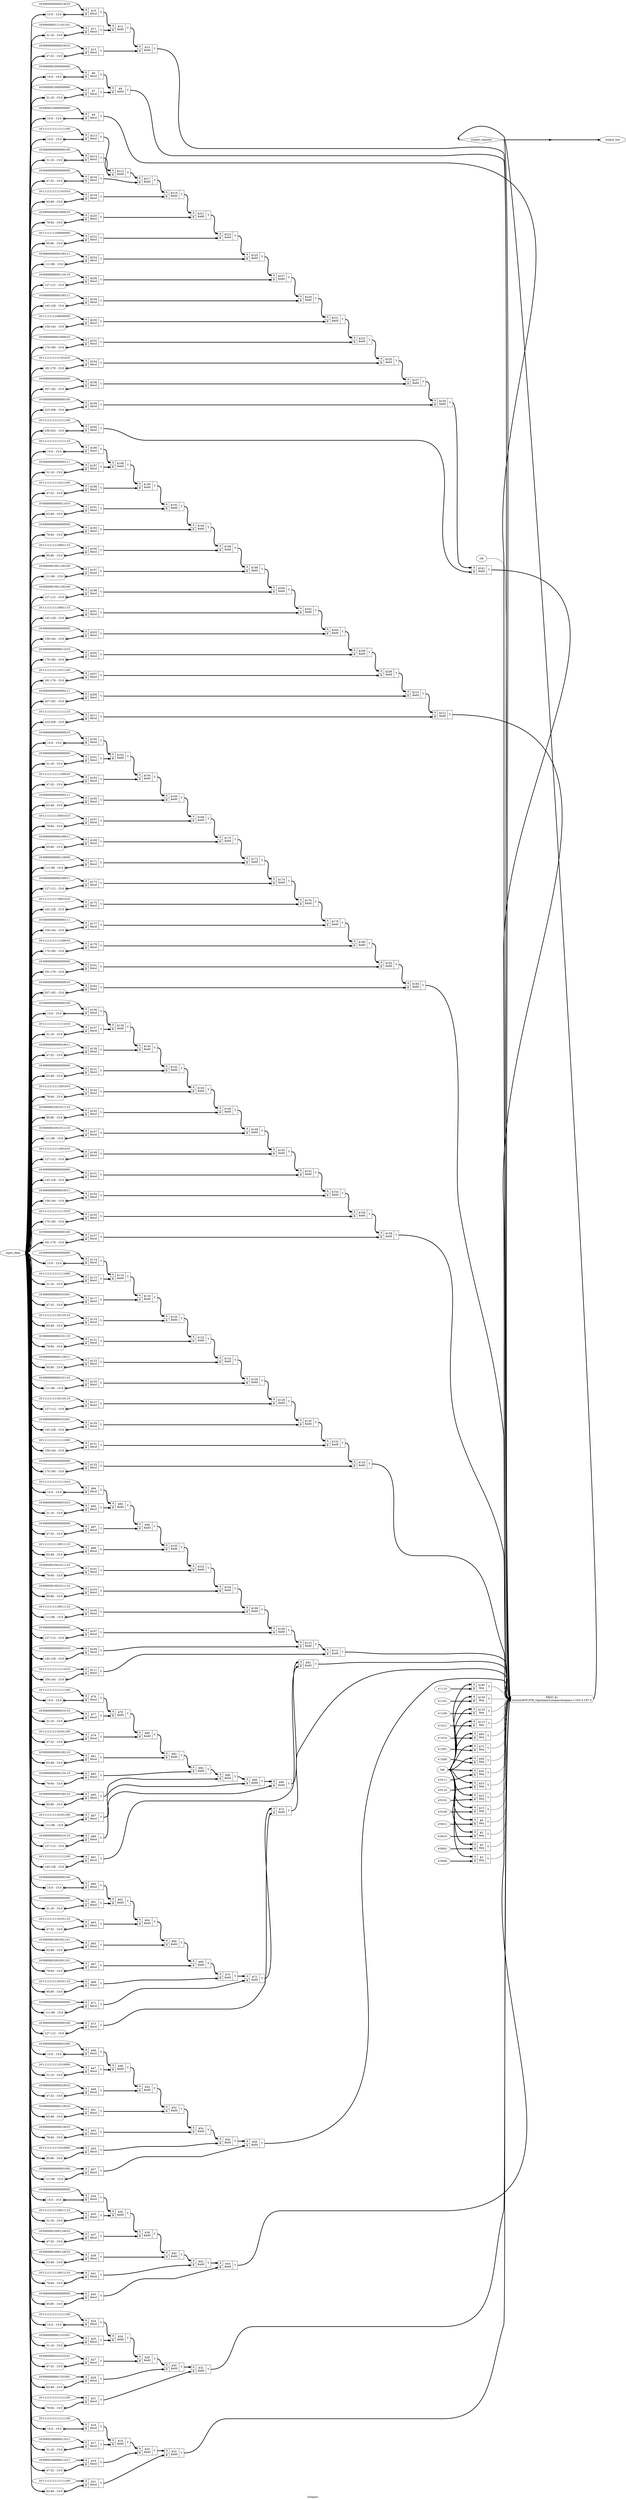 digraph "lowpass" {
label="lowpass";
rankdir="LR";
remincross=true;
n242 [ shape=diamond, label="output_register", color="black", fontcolor="black" ];
n243 [ shape=octagon, label="output_low", color="black", fontcolor="black" ];
n244 [ shape=octagon, label="input_data", color="black", fontcolor="black" ];
n245 [ shape=octagon, label="tap", color="black", fontcolor="black" ];
n246 [ shape=octagon, label="clk", color="black", fontcolor="black" ];
c250 [ shape=record, label="{{<p247> A|<p248> B}|$241\n$add|{<p249> Y}}",  ];
v1 [ label="16'1111111111111100" ];
c251 [ shape=record, label="{{<p247> A|<p248> B}|$240\n$mul|{<p249> Y}}",  ];
x0 [ shape=record, style=rounded, label="<s0> 239:224 - 15:0 ", color="black", fontcolor="black" ];
x0:e -> c251:p248:w [arrowhead=odiamond, arrowtail=odiamond, dir=both, color="black", fontcolor="black", style="setlinewidth(3)", label=""];
c252 [ shape=record, label="{{<p247> A|<p248> B}|$239\n$add|{<p249> Y}}",  ];
v3 [ label="16'0000000000000100" ];
c253 [ shape=record, label="{{<p247> A|<p248> B}|$238\n$mul|{<p249> Y}}",  ];
x2 [ shape=record, style=rounded, label="<s0> 223:208 - 15:0 ", color="black", fontcolor="black" ];
x2:e -> c253:p248:w [arrowhead=odiamond, arrowtail=odiamond, dir=both, color="black", fontcolor="black", style="setlinewidth(3)", label=""];
c254 [ shape=record, label="{{<p247> A|<p248> B}|$237\n$add|{<p249> Y}}",  ];
v5 [ label="16'0000000000000000" ];
c255 [ shape=record, label="{{<p247> A|<p248> B}|$236\n$mul|{<p249> Y}}",  ];
x4 [ shape=record, style=rounded, label="<s0> 207:192 - 15:0 ", color="black", fontcolor="black" ];
x4:e -> c255:p248:w [arrowhead=odiamond, arrowtail=odiamond, dir=both, color="black", fontcolor="black", style="setlinewidth(3)", label=""];
c256 [ shape=record, label="{{<p247> A|<p248> B}|$235\n$add|{<p249> Y}}",  ];
v7 [ label="16'1111111111101010" ];
c257 [ shape=record, label="{{<p247> A|<p248> B}|$234\n$mul|{<p249> Y}}",  ];
x6 [ shape=record, style=rounded, label="<s0> 191:176 - 15:0 ", color="black", fontcolor="black" ];
x6:e -> c257:p248:w [arrowhead=odiamond, arrowtail=odiamond, dir=both, color="black", fontcolor="black", style="setlinewidth(3)", label=""];
c258 [ shape=record, label="{{<p247> A|<p248> B}|$233\n$add|{<p249> Y}}",  ];
v9 [ label="16'0000000001000010" ];
c259 [ shape=record, label="{{<p247> A|<p248> B}|$232\n$mul|{<p249> Y}}",  ];
x8 [ shape=record, style=rounded, label="<s0> 175:160 - 15:0 ", color="black", fontcolor="black" ];
x8:e -> c259:p248:w [arrowhead=odiamond, arrowtail=odiamond, dir=both, color="black", fontcolor="black", style="setlinewidth(3)", label=""];
c260 [ shape=record, label="{{<p247> A|<p248> B}|$231\n$add|{<p249> Y}}",  ];
v11 [ label="16'1111111100000000" ];
c261 [ shape=record, label="{{<p247> A|<p248> B}|$230\n$mul|{<p249> Y}}",  ];
x10 [ shape=record, style=rounded, label="<s0> 159:144 - 15:0 ", color="black", fontcolor="black" ];
x10:e -> c261:p248:w [arrowhead=odiamond, arrowtail=odiamond, dir=both, color="black", fontcolor="black", style="setlinewidth(3)", label=""];
c262 [ shape=record, label="{{<p247> A|<p248> B}|$229\n$add|{<p249> Y}}",  ];
v13 [ label="16'0000000000100111" ];
c263 [ shape=record, label="{{<p247> A|<p248> B}|$228\n$mul|{<p249> Y}}",  ];
x12 [ shape=record, style=rounded, label="<s0> 143:128 - 15:0 ", color="black", fontcolor="black" ];
x12:e -> c263:p248:w [arrowhead=odiamond, arrowtail=odiamond, dir=both, color="black", fontcolor="black", style="setlinewidth(3)", label=""];
c264 [ shape=record, label="{{<p247> A|<p248> B}|$227\n$add|{<p249> Y}}",  ];
v15 [ label="16'0000000000110110" ];
c265 [ shape=record, label="{{<p247> A|<p248> B}|$226\n$mul|{<p249> Y}}",  ];
x14 [ shape=record, style=rounded, label="<s0> 127:112 - 15:0 ", color="black", fontcolor="black" ];
x14:e -> c265:p248:w [arrowhead=odiamond, arrowtail=odiamond, dir=both, color="black", fontcolor="black", style="setlinewidth(3)", label=""];
c266 [ shape=record, label="{{<p247> A|<p248> B}|$225\n$add|{<p249> Y}}",  ];
v17 [ label="16'0000000000100111" ];
c267 [ shape=record, label="{{<p247> A|<p248> B}|$224\n$mul|{<p249> Y}}",  ];
x16 [ shape=record, style=rounded, label="<s0> 111:96 - 15:0 ", color="black", fontcolor="black" ];
x16:e -> c267:p248:w [arrowhead=odiamond, arrowtail=odiamond, dir=both, color="black", fontcolor="black", style="setlinewidth(3)", label=""];
c268 [ shape=record, label="{{<p247> A|<p248> B}|$223\n$add|{<p249> Y}}",  ];
v19 [ label="16'1111111100000000" ];
c269 [ shape=record, label="{{<p247> A|<p248> B}|$222\n$mul|{<p249> Y}}",  ];
x18 [ shape=record, style=rounded, label="<s0> 95:80 - 15:0 ", color="black", fontcolor="black" ];
x18:e -> c269:p248:w [arrowhead=odiamond, arrowtail=odiamond, dir=both, color="black", fontcolor="black", style="setlinewidth(3)", label=""];
c270 [ shape=record, label="{{<p247> A|<p248> B}|$221\n$add|{<p249> Y}}",  ];
v21 [ label="16'0000000001000010" ];
c271 [ shape=record, label="{{<p247> A|<p248> B}|$220\n$mul|{<p249> Y}}",  ];
x20 [ shape=record, style=rounded, label="<s0> 79:64 - 15:0 ", color="black", fontcolor="black" ];
x20:e -> c271:p248:w [arrowhead=odiamond, arrowtail=odiamond, dir=both, color="black", fontcolor="black", style="setlinewidth(3)", label=""];
c272 [ shape=record, label="{{<p247> A|<p248> B}|$219\n$add|{<p249> Y}}",  ];
v23 [ label="16'1111111111101010" ];
c273 [ shape=record, label="{{<p247> A|<p248> B}|$218\n$mul|{<p249> Y}}",  ];
x22 [ shape=record, style=rounded, label="<s0> 63:48 - 15:0 ", color="black", fontcolor="black" ];
x22:e -> c273:p248:w [arrowhead=odiamond, arrowtail=odiamond, dir=both, color="black", fontcolor="black", style="setlinewidth(3)", label=""];
c274 [ shape=record, label="{{<p247> A|<p248> B}|$217\n$add|{<p249> Y}}",  ];
v25 [ label="16'0000000000000000" ];
c275 [ shape=record, label="{{<p247> A|<p248> B}|$216\n$mul|{<p249> Y}}",  ];
x24 [ shape=record, style=rounded, label="<s0> 47:32 - 15:0 ", color="black", fontcolor="black" ];
x24:e -> c275:p248:w [arrowhead=odiamond, arrowtail=odiamond, dir=both, color="black", fontcolor="black", style="setlinewidth(3)", label=""];
c276 [ shape=record, label="{{<p247> A|<p248> B}|$215\n$add|{<p249> Y}}",  ];
v27 [ label="16'0000000000000100" ];
c277 [ shape=record, label="{{<p247> A|<p248> B}|$214\n$mul|{<p249> Y}}",  ];
x26 [ shape=record, style=rounded, label="<s0> 31:16 - 15:0 ", color="black", fontcolor="black" ];
x26:e -> c277:p248:w [arrowhead=odiamond, arrowtail=odiamond, dir=both, color="black", fontcolor="black", style="setlinewidth(3)", label=""];
v29 [ label="16'1111111111111100" ];
c278 [ shape=record, label="{{<p247> A|<p248> B}|$213\n$mul|{<p249> Y}}",  ];
x28 [ shape=record, style=rounded, label="<s0> 15:0 - 15:0 ", color="black", fontcolor="black" ];
x28:e -> c278:p248:w [arrowhead=odiamond, arrowtail=odiamond, dir=both, color="black", fontcolor="black", style="setlinewidth(3)", label=""];
c279 [ shape=record, label="{{<p247> A|<p248> B}|$212\n$add|{<p249> Y}}",  ];
v31 [ label="16'1111111111111110" ];
c280 [ shape=record, label="{{<p247> A|<p248> B}|$211\n$mul|{<p249> Y}}",  ];
x30 [ shape=record, style=rounded, label="<s0> 223:208 - 15:0 ", color="black", fontcolor="black" ];
x30:e -> c280:p248:w [arrowhead=odiamond, arrowtail=odiamond, dir=both, color="black", fontcolor="black", style="setlinewidth(3)", label=""];
c281 [ shape=record, label="{{<p247> A|<p248> B}|$210\n$add|{<p249> Y}}",  ];
v33 [ label="16'0000000000000111" ];
c282 [ shape=record, label="{{<p247> A|<p248> B}|$209\n$mul|{<p249> Y}}",  ];
x32 [ shape=record, style=rounded, label="<s0> 207:192 - 15:0 ", color="black", fontcolor="black" ];
x32:e -> c282:p248:w [arrowhead=odiamond, arrowtail=odiamond, dir=both, color="black", fontcolor="black", style="setlinewidth(3)", label=""];
c283 [ shape=record, label="{{<p247> A|<p248> B}|$208\n$add|{<p249> Y}}",  ];
v35 [ label="16'1111111111011100" ];
c284 [ shape=record, label="{{<p247> A|<p248> B}|$207\n$mul|{<p249> Y}}",  ];
x34 [ shape=record, style=rounded, label="<s0> 191:176 - 15:0 ", color="black", fontcolor="black" ];
x34:e -> c284:p248:w [arrowhead=odiamond, arrowtail=odiamond, dir=both, color="black", fontcolor="black", style="setlinewidth(3)", label=""];
c285 [ shape=record, label="{{<p247> A|<p248> B}|$206\n$add|{<p249> Y}}",  ];
v37 [ label="16'0000000000011010" ];
c286 [ shape=record, label="{{<p247> A|<p248> B}|$205\n$mul|{<p249> Y}}",  ];
x36 [ shape=record, style=rounded, label="<s0> 175:160 - 15:0 ", color="black", fontcolor="black" ];
x36:e -> c286:p248:w [arrowhead=odiamond, arrowtail=odiamond, dir=both, color="black", fontcolor="black", style="setlinewidth(3)", label=""];
c287 [ shape=record, label="{{<p247> A|<p248> B}|$204\n$add|{<p249> Y}}",  ];
v39 [ label="16'0000000000000000" ];
c288 [ shape=record, label="{{<p247> A|<p248> B}|$203\n$mul|{<p249> Y}}",  ];
x38 [ shape=record, style=rounded, label="<s0> 159:144 - 15:0 ", color="black", fontcolor="black" ];
x38:e -> c288:p248:w [arrowhead=odiamond, arrowtail=odiamond, dir=both, color="black", fontcolor="black", style="setlinewidth(3)", label=""];
c289 [ shape=record, label="{{<p247> A|<p248> B}|$202\n$add|{<p249> Y}}",  ];
v41 [ label="16'1111111110001110" ];
c290 [ shape=record, label="{{<p247> A|<p248> B}|$201\n$mul|{<p249> Y}}",  ];
x40 [ shape=record, style=rounded, label="<s0> 143:128 - 15:0 ", color="black", fontcolor="black" ];
x40:e -> c290:p248:w [arrowhead=odiamond, arrowtail=odiamond, dir=both, color="black", fontcolor="black", style="setlinewidth(3)", label=""];
c291 [ shape=record, label="{{<p247> A|<p248> B}|$200\n$add|{<p249> Y}}",  ];
v43 [ label="16'0000001001100100" ];
c292 [ shape=record, label="{{<p247> A|<p248> B}|$199\n$mul|{<p249> Y}}",  ];
x42 [ shape=record, style=rounded, label="<s0> 127:112 - 15:0 ", color="black", fontcolor="black" ];
x42:e -> c292:p248:w [arrowhead=odiamond, arrowtail=odiamond, dir=both, color="black", fontcolor="black", style="setlinewidth(3)", label=""];
c293 [ shape=record, label="{{<p247> A|<p248> B}|$198\n$add|{<p249> Y}}",  ];
v45 [ label="16'0000001001100100" ];
c294 [ shape=record, label="{{<p247> A|<p248> B}|$197\n$mul|{<p249> Y}}",  ];
x44 [ shape=record, style=rounded, label="<s0> 111:96 - 15:0 ", color="black", fontcolor="black" ];
x44:e -> c294:p248:w [arrowhead=odiamond, arrowtail=odiamond, dir=both, color="black", fontcolor="black", style="setlinewidth(3)", label=""];
c295 [ shape=record, label="{{<p247> A|<p248> B}|$196\n$add|{<p249> Y}}",  ];
v47 [ label="16'1111111110001110" ];
c296 [ shape=record, label="{{<p247> A|<p248> B}|$195\n$mul|{<p249> Y}}",  ];
x46 [ shape=record, style=rounded, label="<s0> 95:80 - 15:0 ", color="black", fontcolor="black" ];
x46:e -> c296:p248:w [arrowhead=odiamond, arrowtail=odiamond, dir=both, color="black", fontcolor="black", style="setlinewidth(3)", label=""];
c297 [ shape=record, label="{{<p247> A|<p248> B}|$194\n$add|{<p249> Y}}",  ];
v49 [ label="16'0000000000000000" ];
c298 [ shape=record, label="{{<p247> A|<p248> B}|$193\n$mul|{<p249> Y}}",  ];
x48 [ shape=record, style=rounded, label="<s0> 79:64 - 15:0 ", color="black", fontcolor="black" ];
x48:e -> c298:p248:w [arrowhead=odiamond, arrowtail=odiamond, dir=both, color="black", fontcolor="black", style="setlinewidth(3)", label=""];
c299 [ shape=record, label="{{<p247> A|<p248> B}|$192\n$add|{<p249> Y}}",  ];
v51 [ label="16'0000000000011010" ];
c300 [ shape=record, label="{{<p247> A|<p248> B}|$191\n$mul|{<p249> Y}}",  ];
x50 [ shape=record, style=rounded, label="<s0> 63:48 - 15:0 ", color="black", fontcolor="black" ];
x50:e -> c300:p248:w [arrowhead=odiamond, arrowtail=odiamond, dir=both, color="black", fontcolor="black", style="setlinewidth(3)", label=""];
c301 [ shape=record, label="{{<p247> A|<p248> B}|$190\n$add|{<p249> Y}}",  ];
v53 [ label="16'1111111111011100" ];
c302 [ shape=record, label="{{<p247> A|<p248> B}|$189\n$mul|{<p249> Y}}",  ];
x52 [ shape=record, style=rounded, label="<s0> 47:32 - 15:0 ", color="black", fontcolor="black" ];
x52:e -> c302:p248:w [arrowhead=odiamond, arrowtail=odiamond, dir=both, color="black", fontcolor="black", style="setlinewidth(3)", label=""];
c303 [ shape=record, label="{{<p247> A|<p248> B}|$188\n$add|{<p249> Y}}",  ];
v55 [ label="16'0000000000000111" ];
c304 [ shape=record, label="{{<p247> A|<p248> B}|$187\n$mul|{<p249> Y}}",  ];
x54 [ shape=record, style=rounded, label="<s0> 31:16 - 15:0 ", color="black", fontcolor="black" ];
x54:e -> c304:p248:w [arrowhead=odiamond, arrowtail=odiamond, dir=both, color="black", fontcolor="black", style="setlinewidth(3)", label=""];
v57 [ label="16'1111111111111110" ];
c305 [ shape=record, label="{{<p247> A|<p248> B}|$186\n$mul|{<p249> Y}}",  ];
x56 [ shape=record, style=rounded, label="<s0> 15:0 - 15:0 ", color="black", fontcolor="black" ];
x56:e -> c305:p248:w [arrowhead=odiamond, arrowtail=odiamond, dir=both, color="black", fontcolor="black", style="setlinewidth(3)", label=""];
v58 [ label="4'1110" ];
c306 [ shape=record, label="{{<p247> A|<p248> B}|$185\n$eq|{<p249> Y}}",  ];
c307 [ shape=record, label="{{<p247> A|<p248> B}|$184\n$add|{<p249> Y}}",  ];
v60 [ label="16'0000000000000010" ];
c308 [ shape=record, label="{{<p247> A|<p248> B}|$183\n$mul|{<p249> Y}}",  ];
x59 [ shape=record, style=rounded, label="<s0> 207:192 - 15:0 ", color="black", fontcolor="black" ];
x59:e -> c308:p248:w [arrowhead=odiamond, arrowtail=odiamond, dir=both, color="black", fontcolor="black", style="setlinewidth(3)", label=""];
c309 [ shape=record, label="{{<p247> A|<p248> B}|$182\n$add|{<p249> Y}}",  ];
v62 [ label="16'0000000000000000" ];
c310 [ shape=record, label="{{<p247> A|<p248> B}|$181\n$mul|{<p249> Y}}",  ];
x61 [ shape=record, style=rounded, label="<s0> 191:176 - 15:0 ", color="black", fontcolor="black" ];
x61:e -> c310:p248:w [arrowhead=odiamond, arrowtail=odiamond, dir=both, color="black", fontcolor="black", style="setlinewidth(3)", label=""];
c311 [ shape=record, label="{{<p247> A|<p248> B}|$180\n$add|{<p249> Y}}",  ];
v64 [ label="16'1111111111100010" ];
c312 [ shape=record, label="{{<p247> A|<p248> B}|$179\n$mul|{<p249> Y}}",  ];
x63 [ shape=record, style=rounded, label="<s0> 175:160 - 15:0 ", color="black", fontcolor="black" ];
x63:e -> c312:p248:w [arrowhead=odiamond, arrowtail=odiamond, dir=both, color="black", fontcolor="black", style="setlinewidth(3)", label=""];
c313 [ shape=record, label="{{<p247> A|<p248> B}|$178\n$add|{<p249> Y}}",  ];
v66 [ label="16'0000000000000111" ];
c314 [ shape=record, label="{{<p247> A|<p248> B}|$177\n$mul|{<p249> Y}}",  ];
x65 [ shape=record, style=rounded, label="<s0> 159:144 - 15:0 ", color="black", fontcolor="black" ];
x65:e -> c314:p248:w [arrowhead=odiamond, arrowtail=odiamond, dir=both, color="black", fontcolor="black", style="setlinewidth(3)", label=""];
c315 [ shape=record, label="{{<p247> A|<p248> B}|$176\n$add|{<p249> Y}}",  ];
v68 [ label="16'1111111110001010" ];
c316 [ shape=record, label="{{<p247> A|<p248> B}|$175\n$mul|{<p249> Y}}",  ];
x67 [ shape=record, style=rounded, label="<s0> 143:128 - 15:0 ", color="black", fontcolor="black" ];
x67:e -> c316:p248:w [arrowhead=odiamond, arrowtail=odiamond, dir=both, color="black", fontcolor="black", style="setlinewidth(3)", label=""];
c317 [ shape=record, label="{{<p247> A|<p248> B}|$174\n$add|{<p249> Y}}",  ];
v70 [ label="16'0000000000100011" ];
c318 [ shape=record, label="{{<p247> A|<p248> B}|$173\n$mul|{<p249> Y}}",  ];
x69 [ shape=record, style=rounded, label="<s0> 127:112 - 15:0 ", color="black", fontcolor="black" ];
x69:e -> c318:p248:w [arrowhead=odiamond, arrowtail=odiamond, dir=both, color="black", fontcolor="black", style="setlinewidth(3)", label=""];
c319 [ shape=record, label="{{<p247> A|<p248> B}|$172\n$add|{<p249> Y}}",  ];
v72 [ label="16'0000000000110000" ];
c320 [ shape=record, label="{{<p247> A|<p248> B}|$171\n$mul|{<p249> Y}}",  ];
x71 [ shape=record, style=rounded, label="<s0> 111:96 - 15:0 ", color="black", fontcolor="black" ];
x71:e -> c320:p248:w [arrowhead=odiamond, arrowtail=odiamond, dir=both, color="black", fontcolor="black", style="setlinewidth(3)", label=""];
c321 [ shape=record, label="{{<p247> A|<p248> B}|$170\n$add|{<p249> Y}}",  ];
v74 [ label="16'0000000000100011" ];
c322 [ shape=record, label="{{<p247> A|<p248> B}|$169\n$mul|{<p249> Y}}",  ];
x73 [ shape=record, style=rounded, label="<s0> 95:80 - 15:0 ", color="black", fontcolor="black" ];
x73:e -> c322:p248:w [arrowhead=odiamond, arrowtail=odiamond, dir=both, color="black", fontcolor="black", style="setlinewidth(3)", label=""];
c323 [ shape=record, label="{{<p247> A|<p248> B}|$168\n$add|{<p249> Y}}",  ];
v76 [ label="16'1111111110001010" ];
c324 [ shape=record, label="{{<p247> A|<p248> B}|$167\n$mul|{<p249> Y}}",  ];
x75 [ shape=record, style=rounded, label="<s0> 79:64 - 15:0 ", color="black", fontcolor="black" ];
x75:e -> c324:p248:w [arrowhead=odiamond, arrowtail=odiamond, dir=both, color="black", fontcolor="black", style="setlinewidth(3)", label=""];
c325 [ shape=record, label="{{<p247> A|<p248> B}|$166\n$add|{<p249> Y}}",  ];
v78 [ label="16'0000000000000111" ];
c326 [ shape=record, label="{{<p247> A|<p248> B}|$165\n$mul|{<p249> Y}}",  ];
x77 [ shape=record, style=rounded, label="<s0> 63:48 - 15:0 ", color="black", fontcolor="black" ];
x77:e -> c326:p248:w [arrowhead=odiamond, arrowtail=odiamond, dir=both, color="black", fontcolor="black", style="setlinewidth(3)", label=""];
c327 [ shape=record, label="{{<p247> A|<p248> B}|$164\n$add|{<p249> Y}}",  ];
v80 [ label="16'1111111111100010" ];
c328 [ shape=record, label="{{<p247> A|<p248> B}|$163\n$mul|{<p249> Y}}",  ];
x79 [ shape=record, style=rounded, label="<s0> 47:32 - 15:0 ", color="black", fontcolor="black" ];
x79:e -> c328:p248:w [arrowhead=odiamond, arrowtail=odiamond, dir=both, color="black", fontcolor="black", style="setlinewidth(3)", label=""];
c329 [ shape=record, label="{{<p247> A|<p248> B}|$162\n$add|{<p249> Y}}",  ];
v82 [ label="16'0000000000000000" ];
c330 [ shape=record, label="{{<p247> A|<p248> B}|$161\n$mul|{<p249> Y}}",  ];
x81 [ shape=record, style=rounded, label="<s0> 31:16 - 15:0 ", color="black", fontcolor="black" ];
x81:e -> c330:p248:w [arrowhead=odiamond, arrowtail=odiamond, dir=both, color="black", fontcolor="black", style="setlinewidth(3)", label=""];
v84 [ label="16'0000000000000010" ];
c331 [ shape=record, label="{{<p247> A|<p248> B}|$160\n$mul|{<p249> Y}}",  ];
x83 [ shape=record, style=rounded, label="<s0> 15:0 - 15:0 ", color="black", fontcolor="black" ];
x83:e -> c331:p248:w [arrowhead=odiamond, arrowtail=odiamond, dir=both, color="black", fontcolor="black", style="setlinewidth(3)", label=""];
v85 [ label="4'1101" ];
c332 [ shape=record, label="{{<p247> A|<p248> B}|$159\n$eq|{<p249> Y}}",  ];
c333 [ shape=record, label="{{<p247> A|<p248> B}|$158\n$add|{<p249> Y}}",  ];
v87 [ label="16'0000000000000100" ];
c334 [ shape=record, label="{{<p247> A|<p248> B}|$157\n$mul|{<p249> Y}}",  ];
x86 [ shape=record, style=rounded, label="<s0> 191:176 - 15:0 ", color="black", fontcolor="black" ];
x86:e -> c334:p248:w [arrowhead=odiamond, arrowtail=odiamond, dir=both, color="black", fontcolor="black", style="setlinewidth(3)", label=""];
c335 [ shape=record, label="{{<p247> A|<p248> B}|$156\n$add|{<p249> Y}}",  ];
v89 [ label="16'1111111111111010" ];
c336 [ shape=record, label="{{<p247> A|<p248> B}|$155\n$mul|{<p249> Y}}",  ];
x88 [ shape=record, style=rounded, label="<s0> 175:160 - 15:0 ", color="black", fontcolor="black" ];
x88:e -> c336:p248:w [arrowhead=odiamond, arrowtail=odiamond, dir=both, color="black", fontcolor="black", style="setlinewidth(3)", label=""];
c337 [ shape=record, label="{{<p247> A|<p248> B}|$154\n$add|{<p249> Y}}",  ];
v91 [ label="16'0000000000010011" ];
c338 [ shape=record, label="{{<p247> A|<p248> B}|$153\n$mul|{<p249> Y}}",  ];
x90 [ shape=record, style=rounded, label="<s0> 159:144 - 15:0 ", color="black", fontcolor="black" ];
x90:e -> c338:p248:w [arrowhead=odiamond, arrowtail=odiamond, dir=both, color="black", fontcolor="black", style="setlinewidth(3)", label=""];
c339 [ shape=record, label="{{<p247> A|<p248> B}|$152\n$add|{<p249> Y}}",  ];
v93 [ label="16'0000000000000000" ];
c340 [ shape=record, label="{{<p247> A|<p248> B}|$151\n$mul|{<p249> Y}}",  ];
x92 [ shape=record, style=rounded, label="<s0> 143:128 - 15:0 ", color="black", fontcolor="black" ];
x92:e -> c340:p248:w [arrowhead=odiamond, arrowtail=odiamond, dir=both, color="black", fontcolor="black", style="setlinewidth(3)", label=""];
c341 [ shape=record, label="{{<p247> A|<p248> B}|$150\n$add|{<p249> Y}}",  ];
v95 [ label="16'1111111111001010" ];
c342 [ shape=record, label="{{<p247> A|<p248> B}|$149\n$mul|{<p249> Y}}",  ];
x94 [ shape=record, style=rounded, label="<s0> 127:112 - 15:0 ", color="black", fontcolor="black" ];
x94:e -> c342:p248:w [arrowhead=odiamond, arrowtail=odiamond, dir=both, color="black", fontcolor="black", style="setlinewidth(3)", label=""];
c343 [ shape=record, label="{{<p247> A|<p248> B}|$148\n$add|{<p249> Y}}",  ];
v97 [ label="16'0000001001011110" ];
c344 [ shape=record, label="{{<p247> A|<p248> B}|$147\n$mul|{<p249> Y}}",  ];
x96 [ shape=record, style=rounded, label="<s0> 111:96 - 15:0 ", color="black", fontcolor="black" ];
x96:e -> c344:p248:w [arrowhead=odiamond, arrowtail=odiamond, dir=both, color="black", fontcolor="black", style="setlinewidth(3)", label=""];
c345 [ shape=record, label="{{<p247> A|<p248> B}|$146\n$add|{<p249> Y}}",  ];
v99 [ label="16'0000001001011110" ];
c346 [ shape=record, label="{{<p247> A|<p248> B}|$145\n$mul|{<p249> Y}}",  ];
x98 [ shape=record, style=rounded, label="<s0> 95:80 - 15:0 ", color="black", fontcolor="black" ];
x98:e -> c346:p248:w [arrowhead=odiamond, arrowtail=odiamond, dir=both, color="black", fontcolor="black", style="setlinewidth(3)", label=""];
c347 [ shape=record, label="{{<p247> A|<p248> B}|$144\n$add|{<p249> Y}}",  ];
v101 [ label="16'1111111111001010" ];
c348 [ shape=record, label="{{<p247> A|<p248> B}|$143\n$mul|{<p249> Y}}",  ];
x100 [ shape=record, style=rounded, label="<s0> 79:64 - 15:0 ", color="black", fontcolor="black" ];
x100:e -> c348:p248:w [arrowhead=odiamond, arrowtail=odiamond, dir=both, color="black", fontcolor="black", style="setlinewidth(3)", label=""];
c349 [ shape=record, label="{{<p247> A|<p248> B}|$142\n$add|{<p249> Y}}",  ];
v103 [ label="16'0000000000000000" ];
c350 [ shape=record, label="{{<p247> A|<p248> B}|$141\n$mul|{<p249> Y}}",  ];
x102 [ shape=record, style=rounded, label="<s0> 63:48 - 15:0 ", color="black", fontcolor="black" ];
x102:e -> c350:p248:w [arrowhead=odiamond, arrowtail=odiamond, dir=both, color="black", fontcolor="black", style="setlinewidth(3)", label=""];
c351 [ shape=record, label="{{<p247> A|<p248> B}|$140\n$add|{<p249> Y}}",  ];
v105 [ label="16'0000000000010011" ];
c352 [ shape=record, label="{{<p247> A|<p248> B}|$139\n$mul|{<p249> Y}}",  ];
x104 [ shape=record, style=rounded, label="<s0> 47:32 - 15:0 ", color="black", fontcolor="black" ];
x104:e -> c352:p248:w [arrowhead=odiamond, arrowtail=odiamond, dir=both, color="black", fontcolor="black", style="setlinewidth(3)", label=""];
c353 [ shape=record, label="{{<p247> A|<p248> B}|$138\n$add|{<p249> Y}}",  ];
v107 [ label="16'1111111111111010" ];
c354 [ shape=record, label="{{<p247> A|<p248> B}|$137\n$mul|{<p249> Y}}",  ];
x106 [ shape=record, style=rounded, label="<s0> 31:16 - 15:0 ", color="black", fontcolor="black" ];
x106:e -> c354:p248:w [arrowhead=odiamond, arrowtail=odiamond, dir=both, color="black", fontcolor="black", style="setlinewidth(3)", label=""];
v109 [ label="16'0000000000000100" ];
c355 [ shape=record, label="{{<p247> A|<p248> B}|$136\n$mul|{<p249> Y}}",  ];
x108 [ shape=record, style=rounded, label="<s0> 15:0 - 15:0 ", color="black", fontcolor="black" ];
x108:e -> c355:p248:w [arrowhead=odiamond, arrowtail=odiamond, dir=both, color="black", fontcolor="black", style="setlinewidth(3)", label=""];
v110 [ label="4'1100" ];
c356 [ shape=record, label="{{<p247> A|<p248> B}|$135\n$eq|{<p249> Y}}",  ];
c357 [ shape=record, label="{{<p247> A|<p248> B}|$134\n$add|{<p249> Y}}",  ];
v112 [ label="16'0000000000000000" ];
c358 [ shape=record, label="{{<p247> A|<p248> B}|$133\n$mul|{<p249> Y}}",  ];
x111 [ shape=record, style=rounded, label="<s0> 175:160 - 15:0 ", color="black", fontcolor="black" ];
x111:e -> c358:p248:w [arrowhead=odiamond, arrowtail=odiamond, dir=both, color="black", fontcolor="black", style="setlinewidth(3)", label=""];
c359 [ shape=record, label="{{<p247> A|<p248> B}|$132\n$add|{<p249> Y}}",  ];
v114 [ label="16'1111111111111000" ];
c360 [ shape=record, label="{{<p247> A|<p248> B}|$131\n$mul|{<p249> Y}}",  ];
x113 [ shape=record, style=rounded, label="<s0> 159:144 - 15:0 ", color="black", fontcolor="black" ];
x113:e -> c360:p248:w [arrowhead=odiamond, arrowtail=odiamond, dir=both, color="black", fontcolor="black", style="setlinewidth(3)", label=""];
c361 [ shape=record, label="{{<p247> A|<p248> B}|$130\n$add|{<p249> Y}}",  ];
v116 [ label="16'0000000000101001" ];
c362 [ shape=record, label="{{<p247> A|<p248> B}|$129\n$mul|{<p249> Y}}",  ];
x115 [ shape=record, style=rounded, label="<s0> 143:128 - 15:0 ", color="black", fontcolor="black" ];
x115:e -> c362:p248:w [arrowhead=odiamond, arrowtail=odiamond, dir=both, color="black", fontcolor="black", style="setlinewidth(3)", label=""];
c363 [ shape=record, label="{{<p247> A|<p248> B}|$128\n$add|{<p249> Y}}",  ];
v118 [ label="16'1111111110110110" ];
c364 [ shape=record, label="{{<p247> A|<p248> B}|$127\n$mul|{<p249> Y}}",  ];
x117 [ shape=record, style=rounded, label="<s0> 127:112 - 15:0 ", color="black", fontcolor="black" ];
x117:e -> c364:p248:w [arrowhead=odiamond, arrowtail=odiamond, dir=both, color="black", fontcolor="black", style="setlinewidth(3)", label=""];
c365 [ shape=record, label="{{<p247> A|<p248> B}|$126\n$add|{<p249> Y}}",  ];
v120 [ label="16'0000000000101110" ];
c366 [ shape=record, label="{{<p247> A|<p248> B}|$125\n$mul|{<p249> Y}}",  ];
x119 [ shape=record, style=rounded, label="<s0> 111:96 - 15:0 ", color="black", fontcolor="black" ];
x119:e -> c366:p248:w [arrowhead=odiamond, arrowtail=odiamond, dir=both, color="black", fontcolor="black", style="setlinewidth(3)", label=""];
c367 [ shape=record, label="{{<p247> A|<p248> B}|$124\n$add|{<p249> Y}}",  ];
v122 [ label="16'0000000000110011" ];
c368 [ shape=record, label="{{<p247> A|<p248> B}|$123\n$mul|{<p249> Y}}",  ];
x121 [ shape=record, style=rounded, label="<s0> 95:80 - 15:0 ", color="black", fontcolor="black" ];
x121:e -> c368:p248:w [arrowhead=odiamond, arrowtail=odiamond, dir=both, color="black", fontcolor="black", style="setlinewidth(3)", label=""];
c369 [ shape=record, label="{{<p247> A|<p248> B}|$122\n$add|{<p249> Y}}",  ];
v124 [ label="16'0000000000101110" ];
c370 [ shape=record, label="{{<p247> A|<p248> B}|$121\n$mul|{<p249> Y}}",  ];
x123 [ shape=record, style=rounded, label="<s0> 79:64 - 15:0 ", color="black", fontcolor="black" ];
x123:e -> c370:p248:w [arrowhead=odiamond, arrowtail=odiamond, dir=both, color="black", fontcolor="black", style="setlinewidth(3)", label=""];
c371 [ shape=record, label="{{<p247> A|<p248> B}|$120\n$add|{<p249> Y}}",  ];
v126 [ label="16'1111111110110110" ];
c372 [ shape=record, label="{{<p247> A|<p248> B}|$119\n$mul|{<p249> Y}}",  ];
x125 [ shape=record, style=rounded, label="<s0> 63:48 - 15:0 ", color="black", fontcolor="black" ];
x125:e -> c372:p248:w [arrowhead=odiamond, arrowtail=odiamond, dir=both, color="black", fontcolor="black", style="setlinewidth(3)", label=""];
c373 [ shape=record, label="{{<p247> A|<p248> B}|$118\n$add|{<p249> Y}}",  ];
v128 [ label="16'0000000000101001" ];
c374 [ shape=record, label="{{<p247> A|<p248> B}|$117\n$mul|{<p249> Y}}",  ];
x127 [ shape=record, style=rounded, label="<s0> 47:32 - 15:0 ", color="black", fontcolor="black" ];
x127:e -> c374:p248:w [arrowhead=odiamond, arrowtail=odiamond, dir=both, color="black", fontcolor="black", style="setlinewidth(3)", label=""];
c375 [ shape=record, label="{{<p247> A|<p248> B}|$116\n$add|{<p249> Y}}",  ];
v130 [ label="16'1111111111111000" ];
c376 [ shape=record, label="{{<p247> A|<p248> B}|$115\n$mul|{<p249> Y}}",  ];
x129 [ shape=record, style=rounded, label="<s0> 31:16 - 15:0 ", color="black", fontcolor="black" ];
x129:e -> c376:p248:w [arrowhead=odiamond, arrowtail=odiamond, dir=both, color="black", fontcolor="black", style="setlinewidth(3)", label=""];
v132 [ label="16'0000000000000000" ];
c377 [ shape=record, label="{{<p247> A|<p248> B}|$114\n$mul|{<p249> Y}}",  ];
x131 [ shape=record, style=rounded, label="<s0> 15:0 - 15:0 ", color="black", fontcolor="black" ];
x131:e -> c377:p248:w [arrowhead=odiamond, arrowtail=odiamond, dir=both, color="black", fontcolor="black", style="setlinewidth(3)", label=""];
v133 [ label="4'1011" ];
c378 [ shape=record, label="{{<p247> A|<p248> B}|$113\n$eq|{<p249> Y}}",  ];
c379 [ shape=record, label="{{<p247> A|<p248> B}|$112\n$add|{<p249> Y}}",  ];
v135 [ label="16'1111111111111010" ];
c380 [ shape=record, label="{{<p247> A|<p248> B}|$111\n$mul|{<p249> Y}}",  ];
x134 [ shape=record, style=rounded, label="<s0> 159:144 - 15:0 ", color="black", fontcolor="black" ];
x134:e -> c380:p248:w [arrowhead=odiamond, arrowtail=odiamond, dir=both, color="black", fontcolor="black", style="setlinewidth(3)", label=""];
c381 [ shape=record, label="{{<p247> A|<p248> B}|$110\n$add|{<p249> Y}}",  ];
v137 [ label="16'0000000000001010" ];
c382 [ shape=record, label="{{<p247> A|<p248> B}|$109\n$mul|{<p249> Y}}",  ];
x136 [ shape=record, style=rounded, label="<s0> 143:128 - 15:0 ", color="black", fontcolor="black" ];
x136:e -> c382:p248:w [arrowhead=odiamond, arrowtail=odiamond, dir=both, color="black", fontcolor="black", style="setlinewidth(3)", label=""];
c383 [ shape=record, label="{{<p247> A|<p248> B}|$108\n$add|{<p249> Y}}",  ];
v139 [ label="16'0000000000000000" ];
c384 [ shape=record, label="{{<p247> A|<p248> B}|$107\n$mul|{<p249> Y}}",  ];
x138 [ shape=record, style=rounded, label="<s0> 127:112 - 15:0 ", color="black", fontcolor="black" ];
x138:e -> c384:p248:w [arrowhead=odiamond, arrowtail=odiamond, dir=both, color="black", fontcolor="black", style="setlinewidth(3)", label=""];
c385 [ shape=record, label="{{<p247> A|<p248> B}|$106\n$add|{<p249> Y}}",  ];
v141 [ label="16'1111111110011110" ];
c386 [ shape=record, label="{{<p247> A|<p248> B}|$105\n$mul|{<p249> Y}}",  ];
x140 [ shape=record, style=rounded, label="<s0> 111:96 - 15:0 ", color="black", fontcolor="black" ];
x140:e -> c386:p248:w [arrowhead=odiamond, arrowtail=odiamond, dir=both, color="black", fontcolor="black", style="setlinewidth(3)", label=""];
c387 [ shape=record, label="{{<p247> A|<p248> B}|$104\n$add|{<p249> Y}}",  ];
v143 [ label="16'0000001001011110" ];
c388 [ shape=record, label="{{<p247> A|<p248> B}|$103\n$mul|{<p249> Y}}",  ];
x142 [ shape=record, style=rounded, label="<s0> 95:80 - 15:0 ", color="black", fontcolor="black" ];
x142:e -> c388:p248:w [arrowhead=odiamond, arrowtail=odiamond, dir=both, color="black", fontcolor="black", style="setlinewidth(3)", label=""];
c389 [ shape=record, label="{{<p247> A|<p248> B}|$102\n$add|{<p249> Y}}",  ];
v145 [ label="16'0000001001011110" ];
c390 [ shape=record, label="{{<p247> A|<p248> B}|$101\n$mul|{<p249> Y}}",  ];
x144 [ shape=record, style=rounded, label="<s0> 79:64 - 15:0 ", color="black", fontcolor="black" ];
x144:e -> c390:p248:w [arrowhead=odiamond, arrowtail=odiamond, dir=both, color="black", fontcolor="black", style="setlinewidth(3)", label=""];
c391 [ shape=record, label="{{<p247> A|<p248> B}|$100\n$add|{<p249> Y}}",  ];
v147 [ label="16'1111111110011110" ];
c392 [ shape=record, label="{{<p247> A|<p248> B}|$99\n$mul|{<p249> Y}}",  ];
x146 [ shape=record, style=rounded, label="<s0> 63:48 - 15:0 ", color="black", fontcolor="black" ];
x146:e -> c392:p248:w [arrowhead=odiamond, arrowtail=odiamond, dir=both, color="black", fontcolor="black", style="setlinewidth(3)", label=""];
c393 [ shape=record, label="{{<p247> A|<p248> B}|$98\n$add|{<p249> Y}}",  ];
v149 [ label="16'0000000000000000" ];
c394 [ shape=record, label="{{<p247> A|<p248> B}|$97\n$mul|{<p249> Y}}",  ];
x148 [ shape=record, style=rounded, label="<s0> 47:32 - 15:0 ", color="black", fontcolor="black" ];
x148:e -> c394:p248:w [arrowhead=odiamond, arrowtail=odiamond, dir=both, color="black", fontcolor="black", style="setlinewidth(3)", label=""];
c395 [ shape=record, label="{{<p247> A|<p248> B}|$96\n$add|{<p249> Y}}",  ];
v151 [ label="16'0000000000001010" ];
c396 [ shape=record, label="{{<p247> A|<p248> B}|$95\n$mul|{<p249> Y}}",  ];
x150 [ shape=record, style=rounded, label="<s0> 31:16 - 15:0 ", color="black", fontcolor="black" ];
x150:e -> c396:p248:w [arrowhead=odiamond, arrowtail=odiamond, dir=both, color="black", fontcolor="black", style="setlinewidth(3)", label=""];
v153 [ label="16'1111111111111010" ];
c397 [ shape=record, label="{{<p247> A|<p248> B}|$94\n$mul|{<p249> Y}}",  ];
x152 [ shape=record, style=rounded, label="<s0> 15:0 - 15:0 ", color="black", fontcolor="black" ];
x152:e -> c397:p248:w [arrowhead=odiamond, arrowtail=odiamond, dir=both, color="black", fontcolor="black", style="setlinewidth(3)", label=""];
v154 [ label="4'1010" ];
c398 [ shape=record, label="{{<p247> A|<p248> B}|$93\n$eq|{<p249> Y}}",  ];
c399 [ shape=record, label="{{<p247> A|<p248> B}|$92\n$add|{<p249> Y}}",  ];
v156 [ label="16'1111111111111100" ];
c400 [ shape=record, label="{{<p247> A|<p248> B}|$91\n$mul|{<p249> Y}}",  ];
x155 [ shape=record, style=rounded, label="<s0> 143:128 - 15:0 ", color="black", fontcolor="black" ];
x155:e -> c400:p248:w [arrowhead=odiamond, arrowtail=odiamond, dir=both, color="black", fontcolor="black", style="setlinewidth(3)", label=""];
c401 [ shape=record, label="{{<p247> A|<p248> B}|$90\n$add|{<p249> Y}}",  ];
v158 [ label="16'0000000000010110" ];
c402 [ shape=record, label="{{<p247> A|<p248> B}|$89\n$mul|{<p249> Y}}",  ];
x157 [ shape=record, style=rounded, label="<s0> 127:112 - 15:0 ", color="black", fontcolor="black" ];
x157:e -> c402:p248:w [arrowhead=odiamond, arrowtail=odiamond, dir=both, color="black", fontcolor="black", style="setlinewidth(3)", label=""];
c403 [ shape=record, label="{{<p247> A|<p248> B}|$88\n$add|{<p249> Y}}",  ];
v160 [ label="16'1111111110101100" ];
c404 [ shape=record, label="{{<p247> A|<p248> B}|$87\n$mul|{<p249> Y}}",  ];
x159 [ shape=record, style=rounded, label="<s0> 111:96 - 15:0 ", color="black", fontcolor="black" ];
x159:e -> c404:p248:w [arrowhead=odiamond, arrowtail=odiamond, dir=both, color="black", fontcolor="black", style="setlinewidth(3)", label=""];
c405 [ shape=record, label="{{<p247> A|<p248> B}|$86\n$add|{<p249> Y}}",  ];
v162 [ label="16'0000000000100110" ];
c406 [ shape=record, label="{{<p247> A|<p248> B}|$85\n$mul|{<p249> Y}}",  ];
x161 [ shape=record, style=rounded, label="<s0> 95:80 - 15:0 ", color="black", fontcolor="black" ];
x161:e -> c406:p248:w [arrowhead=odiamond, arrowtail=odiamond, dir=both, color="black", fontcolor="black", style="setlinewidth(3)", label=""];
c407 [ shape=record, label="{{<p247> A|<p248> B}|$84\n$add|{<p249> Y}}",  ];
v164 [ label="16'0000000000110110" ];
c408 [ shape=record, label="{{<p247> A|<p248> B}|$83\n$mul|{<p249> Y}}",  ];
x163 [ shape=record, style=rounded, label="<s0> 79:64 - 15:0 ", color="black", fontcolor="black" ];
x163:e -> c408:p248:w [arrowhead=odiamond, arrowtail=odiamond, dir=both, color="black", fontcolor="black", style="setlinewidth(3)", label=""];
c409 [ shape=record, label="{{<p247> A|<p248> B}|$82\n$add|{<p249> Y}}",  ];
v166 [ label="16'0000000000100110" ];
c410 [ shape=record, label="{{<p247> A|<p248> B}|$81\n$mul|{<p249> Y}}",  ];
x165 [ shape=record, style=rounded, label="<s0> 63:48 - 15:0 ", color="black", fontcolor="black" ];
x165:e -> c410:p248:w [arrowhead=odiamond, arrowtail=odiamond, dir=both, color="black", fontcolor="black", style="setlinewidth(3)", label=""];
c411 [ shape=record, label="{{<p247> A|<p248> B}|$80\n$add|{<p249> Y}}",  ];
v168 [ label="16'1111111110101100" ];
c412 [ shape=record, label="{{<p247> A|<p248> B}|$79\n$mul|{<p249> Y}}",  ];
x167 [ shape=record, style=rounded, label="<s0> 47:32 - 15:0 ", color="black", fontcolor="black" ];
x167:e -> c412:p248:w [arrowhead=odiamond, arrowtail=odiamond, dir=both, color="black", fontcolor="black", style="setlinewidth(3)", label=""];
c413 [ shape=record, label="{{<p247> A|<p248> B}|$78\n$add|{<p249> Y}}",  ];
v170 [ label="16'0000000000010110" ];
c414 [ shape=record, label="{{<p247> A|<p248> B}|$77\n$mul|{<p249> Y}}",  ];
x169 [ shape=record, style=rounded, label="<s0> 31:16 - 15:0 ", color="black", fontcolor="black" ];
x169:e -> c414:p248:w [arrowhead=odiamond, arrowtail=odiamond, dir=both, color="black", fontcolor="black", style="setlinewidth(3)", label=""];
v172 [ label="16'1111111111111100" ];
c415 [ shape=record, label="{{<p247> A|<p248> B}|$76\n$mul|{<p249> Y}}",  ];
x171 [ shape=record, style=rounded, label="<s0> 15:0 - 15:0 ", color="black", fontcolor="black" ];
x171:e -> c415:p248:w [arrowhead=odiamond, arrowtail=odiamond, dir=both, color="black", fontcolor="black", style="setlinewidth(3)", label=""];
v173 [ label="4'1001" ];
c416 [ shape=record, label="{{<p247> A|<p248> B}|$75\n$eq|{<p249> Y}}",  ];
c417 [ shape=record, label="{{<p247> A|<p248> B}|$74\n$add|{<p249> Y}}",  ];
v175 [ label="16'0000000000000100" ];
c418 [ shape=record, label="{{<p247> A|<p248> B}|$73\n$mul|{<p249> Y}}",  ];
x174 [ shape=record, style=rounded, label="<s0> 127:112 - 15:0 ", color="black", fontcolor="black" ];
x174:e -> c418:p248:w [arrowhead=odiamond, arrowtail=odiamond, dir=both, color="black", fontcolor="black", style="setlinewidth(3)", label=""];
c419 [ shape=record, label="{{<p247> A|<p248> B}|$72\n$add|{<p249> Y}}",  ];
v177 [ label="16'0000000000000000" ];
c420 [ shape=record, label="{{<p247> A|<p248> B}|$71\n$mul|{<p249> Y}}",  ];
x176 [ shape=record, style=rounded, label="<s0> 111:96 - 15:0 ", color="black", fontcolor="black" ];
x176:e -> c420:p248:w [arrowhead=odiamond, arrowtail=odiamond, dir=both, color="black", fontcolor="black", style="setlinewidth(3)", label=""];
c421 [ shape=record, label="{{<p247> A|<p248> B}|$70\n$add|{<p249> Y}}",  ];
v179 [ label="16'1111111110101110" ];
c422 [ shape=record, label="{{<p247> A|<p248> B}|$69\n$mul|{<p249> Y}}",  ];
x178 [ shape=record, style=rounded, label="<s0> 95:80 - 15:0 ", color="black", fontcolor="black" ];
x178:e -> c422:p248:w [arrowhead=odiamond, arrowtail=odiamond, dir=both, color="black", fontcolor="black", style="setlinewidth(3)", label=""];
c423 [ shape=record, label="{{<p247> A|<p248> B}|$68\n$add|{<p249> Y}}",  ];
v181 [ label="16'0000001001001101" ];
c424 [ shape=record, label="{{<p247> A|<p248> B}|$67\n$mul|{<p249> Y}}",  ];
x180 [ shape=record, style=rounded, label="<s0> 79:64 - 15:0 ", color="black", fontcolor="black" ];
x180:e -> c424:p248:w [arrowhead=odiamond, arrowtail=odiamond, dir=both, color="black", fontcolor="black", style="setlinewidth(3)", label=""];
c425 [ shape=record, label="{{<p247> A|<p248> B}|$66\n$add|{<p249> Y}}",  ];
v183 [ label="16'0000001001001101" ];
c426 [ shape=record, label="{{<p247> A|<p248> B}|$65\n$mul|{<p249> Y}}",  ];
x182 [ shape=record, style=rounded, label="<s0> 63:48 - 15:0 ", color="black", fontcolor="black" ];
x182:e -> c426:p248:w [arrowhead=odiamond, arrowtail=odiamond, dir=both, color="black", fontcolor="black", style="setlinewidth(3)", label=""];
c427 [ shape=record, label="{{<p247> A|<p248> B}|$64\n$add|{<p249> Y}}",  ];
v185 [ label="16'1111111110101110" ];
c428 [ shape=record, label="{{<p247> A|<p248> B}|$63\n$mul|{<p249> Y}}",  ];
x184 [ shape=record, style=rounded, label="<s0> 47:32 - 15:0 ", color="black", fontcolor="black" ];
x184:e -> c428:p248:w [arrowhead=odiamond, arrowtail=odiamond, dir=both, color="black", fontcolor="black", style="setlinewidth(3)", label=""];
c429 [ shape=record, label="{{<p247> A|<p248> B}|$62\n$add|{<p249> Y}}",  ];
v187 [ label="16'0000000000000000" ];
c430 [ shape=record, label="{{<p247> A|<p248> B}|$61\n$mul|{<p249> Y}}",  ];
x186 [ shape=record, style=rounded, label="<s0> 31:16 - 15:0 ", color="black", fontcolor="black" ];
x186:e -> c430:p248:w [arrowhead=odiamond, arrowtail=odiamond, dir=both, color="black", fontcolor="black", style="setlinewidth(3)", label=""];
v189 [ label="16'0000000000000100" ];
c431 [ shape=record, label="{{<p247> A|<p248> B}|$60\n$mul|{<p249> Y}}",  ];
x188 [ shape=record, style=rounded, label="<s0> 15:0 - 15:0 ", color="black", fontcolor="black" ];
x188:e -> c431:p248:w [arrowhead=odiamond, arrowtail=odiamond, dir=both, color="black", fontcolor="black", style="setlinewidth(3)", label=""];
v190 [ label="4'1000" ];
c432 [ shape=record, label="{{<p247> A|<p248> B}|$59\n$eq|{<p249> Y}}",  ];
c433 [ shape=record, label="{{<p247> A|<p248> B}|$58\n$add|{<p249> Y}}",  ];
v192 [ label="16'0000000000001000" ];
c434 [ shape=record, label="{{<p247> A|<p248> B}|$57\n$mul|{<p249> Y}}",  ];
x191 [ shape=record, style=rounded, label="<s0> 111:96 - 15:0 ", color="black", fontcolor="black" ];
x191:e -> c434:p248:w [arrowhead=odiamond, arrowtail=odiamond, dir=both, color="black", fontcolor="black", style="setlinewidth(3)", label=""];
c435 [ shape=record, label="{{<p247> A|<p248> B}|$56\n$add|{<p249> Y}}",  ];
v194 [ label="16'1111111111010000" ];
c436 [ shape=record, label="{{<p247> A|<p248> B}|$55\n$mul|{<p249> Y}}",  ];
x193 [ shape=record, style=rounded, label="<s0> 95:80 - 15:0 ", color="black", fontcolor="black" ];
x193:e -> c436:p248:w [arrowhead=odiamond, arrowtail=odiamond, dir=both, color="black", fontcolor="black", style="setlinewidth(3)", label=""];
c437 [ shape=record, label="{{<p247> A|<p248> B}|$54\n$add|{<p249> Y}}",  ];
v196 [ label="16'0000000000010010" ];
c438 [ shape=record, label="{{<p247> A|<p248> B}|$53\n$mul|{<p249> Y}}",  ];
x195 [ shape=record, style=rounded, label="<s0> 79:64 - 15:0 ", color="black", fontcolor="black" ];
x195:e -> c438:p248:w [arrowhead=odiamond, arrowtail=odiamond, dir=both, color="black", fontcolor="black", style="setlinewidth(3)", label=""];
c439 [ shape=record, label="{{<p247> A|<p248> B}|$52\n$add|{<p249> Y}}",  ];
v198 [ label="16'0000000000110010" ];
c440 [ shape=record, label="{{<p247> A|<p248> B}|$51\n$mul|{<p249> Y}}",  ];
x197 [ shape=record, style=rounded, label="<s0> 63:48 - 15:0 ", color="black", fontcolor="black" ];
x197:e -> c440:p248:w [arrowhead=odiamond, arrowtail=odiamond, dir=both, color="black", fontcolor="black", style="setlinewidth(3)", label=""];
c441 [ shape=record, label="{{<p247> A|<p248> B}|$50\n$add|{<p249> Y}}",  ];
v200 [ label="16'0000000000010010" ];
c442 [ shape=record, label="{{<p247> A|<p248> B}|$49\n$mul|{<p249> Y}}",  ];
x199 [ shape=record, style=rounded, label="<s0> 47:32 - 15:0 ", color="black", fontcolor="black" ];
x199:e -> c442:p248:w [arrowhead=odiamond, arrowtail=odiamond, dir=both, color="black", fontcolor="black", style="setlinewidth(3)", label=""];
c443 [ shape=record, label="{{<p247> A|<p248> B}|$48\n$add|{<p249> Y}}",  ];
v202 [ label="16'1111111111010000" ];
c444 [ shape=record, label="{{<p247> A|<p248> B}|$47\n$mul|{<p249> Y}}",  ];
x201 [ shape=record, style=rounded, label="<s0> 31:16 - 15:0 ", color="black", fontcolor="black" ];
x201:e -> c444:p248:w [arrowhead=odiamond, arrowtail=odiamond, dir=both, color="black", fontcolor="black", style="setlinewidth(3)", label=""];
v204 [ label="16'0000000000001000" ];
c445 [ shape=record, label="{{<p247> A|<p248> B}|$46\n$mul|{<p249> Y}}",  ];
x203 [ shape=record, style=rounded, label="<s0> 15:0 - 15:0 ", color="black", fontcolor="black" ];
x203:e -> c445:p248:w [arrowhead=odiamond, arrowtail=odiamond, dir=both, color="black", fontcolor="black", style="setlinewidth(3)", label=""];
v205 [ label="4'0111" ];
c446 [ shape=record, label="{{<p247> A|<p248> B}|$45\n$eq|{<p249> Y}}",  ];
c447 [ shape=record, label="{{<p247> A|<p248> B}|$44\n$add|{<p249> Y}}",  ];
v207 [ label="16'0000000000000000" ];
c448 [ shape=record, label="{{<p247> A|<p248> B}|$43\n$mul|{<p249> Y}}",  ];
x206 [ shape=record, style=rounded, label="<s0> 95:80 - 15:0 ", color="black", fontcolor="black" ];
x206:e -> c448:p248:w [arrowhead=odiamond, arrowtail=odiamond, dir=both, color="black", fontcolor="black", style="setlinewidth(3)", label=""];
c449 [ shape=record, label="{{<p247> A|<p248> B}|$42\n$add|{<p249> Y}}",  ];
v209 [ label="16'1111111110011110" ];
c450 [ shape=record, label="{{<p247> A|<p248> B}|$41\n$mul|{<p249> Y}}",  ];
x208 [ shape=record, style=rounded, label="<s0> 79:64 - 15:0 ", color="black", fontcolor="black" ];
x208:e -> c450:p248:w [arrowhead=odiamond, arrowtail=odiamond, dir=both, color="black", fontcolor="black", style="setlinewidth(3)", label=""];
c451 [ shape=record, label="{{<p247> A|<p248> B}|$40\n$add|{<p249> Y}}",  ];
v211 [ label="16'0000001000110010" ];
c452 [ shape=record, label="{{<p247> A|<p248> B}|$39\n$mul|{<p249> Y}}",  ];
x210 [ shape=record, style=rounded, label="<s0> 63:48 - 15:0 ", color="black", fontcolor="black" ];
x210:e -> c452:p248:w [arrowhead=odiamond, arrowtail=odiamond, dir=both, color="black", fontcolor="black", style="setlinewidth(3)", label=""];
c453 [ shape=record, label="{{<p247> A|<p248> B}|$38\n$add|{<p249> Y}}",  ];
v213 [ label="16'0000001000110010" ];
c454 [ shape=record, label="{{<p247> A|<p248> B}|$37\n$mul|{<p249> Y}}",  ];
x212 [ shape=record, style=rounded, label="<s0> 47:32 - 15:0 ", color="black", fontcolor="black" ];
x212:e -> c454:p248:w [arrowhead=odiamond, arrowtail=odiamond, dir=both, color="black", fontcolor="black", style="setlinewidth(3)", label=""];
c455 [ shape=record, label="{{<p247> A|<p248> B}|$36\n$add|{<p249> Y}}",  ];
v215 [ label="16'1111111110011110" ];
c456 [ shape=record, label="{{<p247> A|<p248> B}|$35\n$mul|{<p249> Y}}",  ];
x214 [ shape=record, style=rounded, label="<s0> 31:16 - 15:0 ", color="black", fontcolor="black" ];
x214:e -> c456:p248:w [arrowhead=odiamond, arrowtail=odiamond, dir=both, color="black", fontcolor="black", style="setlinewidth(3)", label=""];
v217 [ label="16'0000000000000000" ];
c457 [ shape=record, label="{{<p247> A|<p248> B}|$34\n$mul|{<p249> Y}}",  ];
x216 [ shape=record, style=rounded, label="<s0> 15:0 - 15:0 ", color="black", fontcolor="black" ];
x216:e -> c457:p248:w [arrowhead=odiamond, arrowtail=odiamond, dir=both, color="black", fontcolor="black", style="setlinewidth(3)", label=""];
v218 [ label="4'0110" ];
c458 [ shape=record, label="{{<p247> A|<p248> B}|$33\n$eq|{<p249> Y}}",  ];
c459 [ shape=record, label="{{<p247> A|<p248> B}|$32\n$add|{<p249> Y}}",  ];
v220 [ label="16'1111111111111100" ];
c460 [ shape=record, label="{{<p247> A|<p248> B}|$31\n$mul|{<p249> Y}}",  ];
x219 [ shape=record, style=rounded, label="<s0> 79:64 - 15:0 ", color="black", fontcolor="black" ];
x219:e -> c460:p248:w [arrowhead=odiamond, arrowtail=odiamond, dir=both, color="black", fontcolor="black", style="setlinewidth(3)", label=""];
c461 [ shape=record, label="{{<p247> A|<p248> B}|$30\n$add|{<p249> Y}}",  ];
v222 [ label="16'0000000001101001" ];
c462 [ shape=record, label="{{<p247> A|<p248> B}|$29\n$mul|{<p249> Y}}",  ];
x221 [ shape=record, style=rounded, label="<s0> 63:48 - 15:0 ", color="black", fontcolor="black" ];
x221:e -> c462:p248:w [arrowhead=odiamond, arrowtail=odiamond, dir=both, color="black", fontcolor="black", style="setlinewidth(3)", label=""];
c463 [ shape=record, label="{{<p247> A|<p248> B}|$28\n$add|{<p249> Y}}",  ];
v224 [ label="16'0000000101010101" ];
c464 [ shape=record, label="{{<p247> A|<p248> B}|$27\n$mul|{<p249> Y}}",  ];
x223 [ shape=record, style=rounded, label="<s0> 47:32 - 15:0 ", color="black", fontcolor="black" ];
x223:e -> c464:p248:w [arrowhead=odiamond, arrowtail=odiamond, dir=both, color="black", fontcolor="black", style="setlinewidth(3)", label=""];
c465 [ shape=record, label="{{<p247> A|<p248> B}|$26\n$add|{<p249> Y}}",  ];
v226 [ label="16'0000000001101001" ];
c466 [ shape=record, label="{{<p247> A|<p248> B}|$25\n$mul|{<p249> Y}}",  ];
x225 [ shape=record, style=rounded, label="<s0> 31:16 - 15:0 ", color="black", fontcolor="black" ];
x225:e -> c466:p248:w [arrowhead=odiamond, arrowtail=odiamond, dir=both, color="black", fontcolor="black", style="setlinewidth(3)", label=""];
v228 [ label="16'1111111111111100" ];
c467 [ shape=record, label="{{<p247> A|<p248> B}|$24\n$mul|{<p249> Y}}",  ];
x227 [ shape=record, style=rounded, label="<s0> 15:0 - 15:0 ", color="black", fontcolor="black" ];
x227:e -> c467:p248:w [arrowhead=odiamond, arrowtail=odiamond, dir=both, color="black", fontcolor="black", style="setlinewidth(3)", label=""];
v229 [ label="4'0101" ];
c468 [ shape=record, label="{{<p247> A|<p248> B}|$23\n$eq|{<p249> Y}}",  ];
c469 [ shape=record, label="{{<p247> A|<p248> B}|$22\n$add|{<p249> Y}}",  ];
v231 [ label="16'1111111111111100" ];
c470 [ shape=record, label="{{<p247> A|<p248> B}|$21\n$mul|{<p249> Y}}",  ];
x230 [ shape=record, style=rounded, label="<s0> 63:48 - 15:0 ", color="black", fontcolor="black" ];
x230:e -> c470:p248:w [arrowhead=odiamond, arrowtail=odiamond, dir=both, color="black", fontcolor="black", style="setlinewidth(3)", label=""];
c471 [ shape=record, label="{{<p247> A|<p248> B}|$20\n$add|{<p249> Y}}",  ];
v233 [ label="16'0000100000011011" ];
c472 [ shape=record, label="{{<p247> A|<p248> B}|$19\n$mul|{<p249> Y}}",  ];
x232 [ shape=record, style=rounded, label="<s0> 47:32 - 15:0 ", color="black", fontcolor="black" ];
x232:e -> c472:p248:w [arrowhead=odiamond, arrowtail=odiamond, dir=both, color="black", fontcolor="black", style="setlinewidth(3)", label=""];
c473 [ shape=record, label="{{<p247> A|<p248> B}|$18\n$add|{<p249> Y}}",  ];
v235 [ label="16'0000100000011011" ];
c474 [ shape=record, label="{{<p247> A|<p248> B}|$17\n$mul|{<p249> Y}}",  ];
x234 [ shape=record, style=rounded, label="<s0> 31:16 - 15:0 ", color="black", fontcolor="black" ];
x234:e -> c474:p248:w [arrowhead=odiamond, arrowtail=odiamond, dir=both, color="black", fontcolor="black", style="setlinewidth(3)", label=""];
v237 [ label="16'1111111111111100" ];
c475 [ shape=record, label="{{<p247> A|<p248> B}|$16\n$mul|{<p249> Y}}",  ];
x236 [ shape=record, style=rounded, label="<s0> 15:0 - 15:0 ", color="black", fontcolor="black" ];
x236:e -> c475:p248:w [arrowhead=odiamond, arrowtail=odiamond, dir=both, color="black", fontcolor="black", style="setlinewidth(3)", label=""];
v238 [ label="4'0100" ];
c476 [ shape=record, label="{{<p247> A|<p248> B}|$15\n$eq|{<p249> Y}}",  ];
c477 [ shape=record, label="{{<p247> A|<p248> B}|$14\n$add|{<p249> Y}}",  ];
v240 [ label="16'0000000000010010" ];
c478 [ shape=record, label="{{<p247> A|<p248> B}|$13\n$mul|{<p249> Y}}",  ];
x239 [ shape=record, style=rounded, label="<s0> 47:32 - 15:0 ", color="black", fontcolor="black" ];
x239:e -> c478:p248:w [arrowhead=odiamond, arrowtail=odiamond, dir=both, color="black", fontcolor="black", style="setlinewidth(3)", label=""];
c479 [ shape=record, label="{{<p247> A|<p248> B}|$12\n$add|{<p249> Y}}",  ];
v242 [ label="16'0000000111101101" ];
c480 [ shape=record, label="{{<p247> A|<p248> B}|$11\n$mul|{<p249> Y}}",  ];
x241 [ shape=record, style=rounded, label="<s0> 31:16 - 15:0 ", color="black", fontcolor="black" ];
x241:e -> c480:p248:w [arrowhead=odiamond, arrowtail=odiamond, dir=both, color="black", fontcolor="black", style="setlinewidth(3)", label=""];
v244 [ label="16'0000000000010010" ];
c481 [ shape=record, label="{{<p247> A|<p248> B}|$10\n$mul|{<p249> Y}}",  ];
x243 [ shape=record, style=rounded, label="<s0> 15:0 - 15:0 ", color="black", fontcolor="black" ];
x243:e -> c481:p248:w [arrowhead=odiamond, arrowtail=odiamond, dir=both, color="black", fontcolor="black", style="setlinewidth(3)", label=""];
v245 [ label="4'0011" ];
c482 [ shape=record, label="{{<p247> A|<p248> B}|$9\n$eq|{<p249> Y}}",  ];
c483 [ shape=record, label="{{<p247> A|<p248> B}|$8\n$add|{<p249> Y}}",  ];
v247 [ label="16'0000001000000000" ];
c484 [ shape=record, label="{{<p247> A|<p248> B}|$7\n$mul|{<p249> Y}}",  ];
x246 [ shape=record, style=rounded, label="<s0> 31:16 - 15:0 ", color="black", fontcolor="black" ];
x246:e -> c484:p248:w [arrowhead=odiamond, arrowtail=odiamond, dir=both, color="black", fontcolor="black", style="setlinewidth(3)", label=""];
v249 [ label="16'0000001000000000" ];
c485 [ shape=record, label="{{<p247> A|<p248> B}|$6\n$mul|{<p249> Y}}",  ];
x248 [ shape=record, style=rounded, label="<s0> 15:0 - 15:0 ", color="black", fontcolor="black" ];
x248:e -> c485:p248:w [arrowhead=odiamond, arrowtail=odiamond, dir=both, color="black", fontcolor="black", style="setlinewidth(3)", label=""];
v250 [ label="4'0010" ];
c486 [ shape=record, label="{{<p247> A|<p248> B}|$5\n$eq|{<p249> Y}}",  ];
v252 [ label="16'0000010000000000" ];
c487 [ shape=record, label="{{<p247> A|<p248> B}|$4\n$mul|{<p249> Y}}",  ];
x251 [ shape=record, style=rounded, label="<s0> 15:0 - 15:0 ", color="black", fontcolor="black" ];
x251:e -> c487:p248:w [arrowhead=odiamond, arrowtail=odiamond, dir=both, color="black", fontcolor="black", style="setlinewidth(3)", label=""];
v253 [ label="4'0001" ];
c488 [ shape=record, label="{{<p247> A|<p248> B}|$3\n$eq|{<p249> Y}}",  ];
v254 [ label="4'0000" ];
c489 [ shape=record, label="{{<p247> A|<p248> B}|$2\n$eq|{<p249> Y}}",  ];
p255 [shape=box, style=rounded, label="PROC $1\n/mnt/d/APIC/FIR_Openlane/Lowpass/lowpass.v:163.2-197.5", ];
x256 [shape=point, ];
c250:p249:e -> p255:w [color="black", fontcolor="black", style="setlinewidth(3)", label=""];
c259:p249:e -> c258:p248:w [color="black", fontcolor="black", style="setlinewidth(3)", label=""];
c349:p249:e -> c347:p247:w [color="black", fontcolor="black", style="setlinewidth(3)", label=""];
c350:p249:e -> c349:p248:w [color="black", fontcolor="black", style="setlinewidth(3)", label=""];
c351:p249:e -> c349:p247:w [color="black", fontcolor="black", style="setlinewidth(3)", label=""];
c352:p249:e -> c351:p248:w [color="black", fontcolor="black", style="setlinewidth(3)", label=""];
c353:p249:e -> c351:p247:w [color="black", fontcolor="black", style="setlinewidth(3)", label=""];
c354:p249:e -> c353:p248:w [color="black", fontcolor="black", style="setlinewidth(3)", label=""];
c355:p249:e -> c353:p247:w [color="black", fontcolor="black", style="setlinewidth(3)", label=""];
c356:p249:e -> p255:w [color="black", fontcolor="black", label=""];
c357:p249:e -> p255:w [color="black", fontcolor="black", style="setlinewidth(3)", label=""];
c358:p249:e -> c357:p248:w [color="black", fontcolor="black", style="setlinewidth(3)", label=""];
c260:p249:e -> c258:p247:w [color="black", fontcolor="black", style="setlinewidth(3)", label=""];
c359:p249:e -> c357:p247:w [color="black", fontcolor="black", style="setlinewidth(3)", label=""];
c360:p249:e -> c359:p248:w [color="black", fontcolor="black", style="setlinewidth(3)", label=""];
c361:p249:e -> c359:p247:w [color="black", fontcolor="black", style="setlinewidth(3)", label=""];
c362:p249:e -> c361:p248:w [color="black", fontcolor="black", style="setlinewidth(3)", label=""];
c363:p249:e -> c361:p247:w [color="black", fontcolor="black", style="setlinewidth(3)", label=""];
c364:p249:e -> c363:p248:w [color="black", fontcolor="black", style="setlinewidth(3)", label=""];
c365:p249:e -> c363:p247:w [color="black", fontcolor="black", style="setlinewidth(3)", label=""];
c366:p249:e -> c365:p248:w [color="black", fontcolor="black", style="setlinewidth(3)", label=""];
c367:p249:e -> c365:p247:w [color="black", fontcolor="black", style="setlinewidth(3)", label=""];
c368:p249:e -> c367:p248:w [color="black", fontcolor="black", style="setlinewidth(3)", label=""];
c261:p249:e -> c260:p248:w [color="black", fontcolor="black", style="setlinewidth(3)", label=""];
c369:p249:e -> c367:p247:w [color="black", fontcolor="black", style="setlinewidth(3)", label=""];
c370:p249:e -> c369:p248:w [color="black", fontcolor="black", style="setlinewidth(3)", label=""];
c371:p249:e -> c369:p247:w [color="black", fontcolor="black", style="setlinewidth(3)", label=""];
c372:p249:e -> c371:p248:w [color="black", fontcolor="black", style="setlinewidth(3)", label=""];
c373:p249:e -> c371:p247:w [color="black", fontcolor="black", style="setlinewidth(3)", label=""];
c374:p249:e -> c373:p248:w [color="black", fontcolor="black", style="setlinewidth(3)", label=""];
c375:p249:e -> c373:p247:w [color="black", fontcolor="black", style="setlinewidth(3)", label=""];
c376:p249:e -> c375:p248:w [color="black", fontcolor="black", style="setlinewidth(3)", label=""];
c377:p249:e -> c375:p247:w [color="black", fontcolor="black", style="setlinewidth(3)", label=""];
c378:p249:e -> p255:w [color="black", fontcolor="black", label=""];
c262:p249:e -> c260:p247:w [color="black", fontcolor="black", style="setlinewidth(3)", label=""];
c379:p249:e -> p255:w [color="black", fontcolor="black", style="setlinewidth(3)", label=""];
c380:p249:e -> c379:p248:w [color="black", fontcolor="black", style="setlinewidth(3)", label=""];
c381:p249:e -> c379:p247:w [color="black", fontcolor="black", style="setlinewidth(3)", label=""];
c382:p249:e -> c381:p248:w [color="black", fontcolor="black", style="setlinewidth(3)", label=""];
c383:p249:e -> c381:p247:w [color="black", fontcolor="black", style="setlinewidth(3)", label=""];
c384:p249:e -> c383:p248:w [color="black", fontcolor="black", style="setlinewidth(3)", label=""];
c385:p249:e -> c383:p247:w [color="black", fontcolor="black", style="setlinewidth(3)", label=""];
c386:p249:e -> c385:p248:w [color="black", fontcolor="black", style="setlinewidth(3)", label=""];
c387:p249:e -> c385:p247:w [color="black", fontcolor="black", style="setlinewidth(3)", label=""];
c388:p249:e -> c387:p248:w [color="black", fontcolor="black", style="setlinewidth(3)", label=""];
c263:p249:e -> c262:p248:w [color="black", fontcolor="black", style="setlinewidth(3)", label=""];
c389:p249:e -> c387:p247:w [color="black", fontcolor="black", style="setlinewidth(3)", label=""];
c390:p249:e -> c389:p248:w [color="black", fontcolor="black", style="setlinewidth(3)", label=""];
c391:p249:e -> c389:p247:w [color="black", fontcolor="black", style="setlinewidth(3)", label=""];
c392:p249:e -> c391:p248:w [color="black", fontcolor="black", style="setlinewidth(3)", label=""];
c393:p249:e -> c391:p247:w [color="black", fontcolor="black", style="setlinewidth(3)", label=""];
c394:p249:e -> c393:p248:w [color="black", fontcolor="black", style="setlinewidth(3)", label=""];
c395:p249:e -> c393:p247:w [color="black", fontcolor="black", style="setlinewidth(3)", label=""];
c396:p249:e -> c395:p248:w [color="black", fontcolor="black", style="setlinewidth(3)", label=""];
c397:p249:e -> c395:p247:w [color="black", fontcolor="black", style="setlinewidth(3)", label=""];
c398:p249:e -> p255:w [color="black", fontcolor="black", label=""];
c264:p249:e -> c262:p247:w [color="black", fontcolor="black", style="setlinewidth(3)", label=""];
c399:p249:e -> p255:w [color="black", fontcolor="black", style="setlinewidth(3)", label=""];
c400:p249:e -> c399:p248:w [color="black", fontcolor="black", style="setlinewidth(3)", label=""];
c401:p249:e -> c399:p247:w [color="black", fontcolor="black", style="setlinewidth(3)", label=""];
c402:p249:e -> c401:p248:w [color="black", fontcolor="black", style="setlinewidth(3)", label=""];
c403:p249:e -> c401:p247:w [color="black", fontcolor="black", style="setlinewidth(3)", label=""];
c404:p249:e -> c403:p248:w [color="black", fontcolor="black", style="setlinewidth(3)", label=""];
c405:p249:e -> c403:p247:w [color="black", fontcolor="black", style="setlinewidth(3)", label=""];
c406:p249:e -> c405:p248:w [color="black", fontcolor="black", style="setlinewidth(3)", label=""];
c407:p249:e -> c405:p247:w [color="black", fontcolor="black", style="setlinewidth(3)", label=""];
c408:p249:e -> c407:p248:w [color="black", fontcolor="black", style="setlinewidth(3)", label=""];
c265:p249:e -> c264:p248:w [color="black", fontcolor="black", style="setlinewidth(3)", label=""];
c409:p249:e -> c407:p247:w [color="black", fontcolor="black", style="setlinewidth(3)", label=""];
c410:p249:e -> c409:p248:w [color="black", fontcolor="black", style="setlinewidth(3)", label=""];
c411:p249:e -> c409:p247:w [color="black", fontcolor="black", style="setlinewidth(3)", label=""];
c412:p249:e -> c411:p248:w [color="black", fontcolor="black", style="setlinewidth(3)", label=""];
c413:p249:e -> c411:p247:w [color="black", fontcolor="black", style="setlinewidth(3)", label=""];
c414:p249:e -> c413:p248:w [color="black", fontcolor="black", style="setlinewidth(3)", label=""];
c415:p249:e -> c413:p247:w [color="black", fontcolor="black", style="setlinewidth(3)", label=""];
c416:p249:e -> p255:w [color="black", fontcolor="black", label=""];
c417:p249:e -> p255:w [color="black", fontcolor="black", style="setlinewidth(3)", label=""];
c418:p249:e -> c417:p248:w [color="black", fontcolor="black", style="setlinewidth(3)", label=""];
c266:p249:e -> c264:p247:w [color="black", fontcolor="black", style="setlinewidth(3)", label=""];
c419:p249:e -> c417:p247:w [color="black", fontcolor="black", style="setlinewidth(3)", label=""];
c420:p249:e -> c419:p248:w [color="black", fontcolor="black", style="setlinewidth(3)", label=""];
c421:p249:e -> c419:p247:w [color="black", fontcolor="black", style="setlinewidth(3)", label=""];
c422:p249:e -> c421:p248:w [color="black", fontcolor="black", style="setlinewidth(3)", label=""];
c423:p249:e -> c421:p247:w [color="black", fontcolor="black", style="setlinewidth(3)", label=""];
c424:p249:e -> c423:p248:w [color="black", fontcolor="black", style="setlinewidth(3)", label=""];
c425:p249:e -> c423:p247:w [color="black", fontcolor="black", style="setlinewidth(3)", label=""];
c426:p249:e -> c425:p248:w [color="black", fontcolor="black", style="setlinewidth(3)", label=""];
c427:p249:e -> c425:p247:w [color="black", fontcolor="black", style="setlinewidth(3)", label=""];
c428:p249:e -> c427:p248:w [color="black", fontcolor="black", style="setlinewidth(3)", label=""];
c267:p249:e -> c266:p248:w [color="black", fontcolor="black", style="setlinewidth(3)", label=""];
c429:p249:e -> c427:p247:w [color="black", fontcolor="black", style="setlinewidth(3)", label=""];
c430:p249:e -> c429:p248:w [color="black", fontcolor="black", style="setlinewidth(3)", label=""];
c431:p249:e -> c429:p247:w [color="black", fontcolor="black", style="setlinewidth(3)", label=""];
c432:p249:e -> p255:w [color="black", fontcolor="black", label=""];
c433:p249:e -> p255:w [color="black", fontcolor="black", style="setlinewidth(3)", label=""];
c434:p249:e -> c433:p248:w [color="black", fontcolor="black", style="setlinewidth(3)", label=""];
c435:p249:e -> c433:p247:w [color="black", fontcolor="black", style="setlinewidth(3)", label=""];
c436:p249:e -> c435:p248:w [color="black", fontcolor="black", style="setlinewidth(3)", label=""];
c437:p249:e -> c435:p247:w [color="black", fontcolor="black", style="setlinewidth(3)", label=""];
c438:p249:e -> c437:p248:w [color="black", fontcolor="black", style="setlinewidth(3)", label=""];
c268:p249:e -> c266:p247:w [color="black", fontcolor="black", style="setlinewidth(3)", label=""];
c439:p249:e -> c437:p247:w [color="black", fontcolor="black", style="setlinewidth(3)", label=""];
c440:p249:e -> c439:p248:w [color="black", fontcolor="black", style="setlinewidth(3)", label=""];
c441:p249:e -> c439:p247:w [color="black", fontcolor="black", style="setlinewidth(3)", label=""];
c442:p249:e -> c441:p248:w [color="black", fontcolor="black", style="setlinewidth(3)", label=""];
c443:p249:e -> c441:p247:w [color="black", fontcolor="black", style="setlinewidth(3)", label=""];
c444:p249:e -> c443:p248:w [color="black", fontcolor="black", style="setlinewidth(3)", label=""];
c445:p249:e -> c443:p247:w [color="black", fontcolor="black", style="setlinewidth(3)", label=""];
c446:p249:e -> p255:w [color="black", fontcolor="black", label=""];
c447:p249:e -> p255:w [color="black", fontcolor="black", style="setlinewidth(3)", label=""];
c448:p249:e -> c447:p248:w [color="black", fontcolor="black", style="setlinewidth(3)", label=""];
c251:p249:e -> c250:p248:w [color="black", fontcolor="black", style="setlinewidth(3)", label=""];
c269:p249:e -> c268:p248:w [color="black", fontcolor="black", style="setlinewidth(3)", label=""];
c449:p249:e -> c447:p247:w [color="black", fontcolor="black", style="setlinewidth(3)", label=""];
c450:p249:e -> c449:p248:w [color="black", fontcolor="black", style="setlinewidth(3)", label=""];
c451:p249:e -> c449:p247:w [color="black", fontcolor="black", style="setlinewidth(3)", label=""];
c452:p249:e -> c451:p248:w [color="black", fontcolor="black", style="setlinewidth(3)", label=""];
c453:p249:e -> c451:p247:w [color="black", fontcolor="black", style="setlinewidth(3)", label=""];
c454:p249:e -> c453:p248:w [color="black", fontcolor="black", style="setlinewidth(3)", label=""];
c455:p249:e -> c453:p247:w [color="black", fontcolor="black", style="setlinewidth(3)", label=""];
c456:p249:e -> c455:p248:w [color="black", fontcolor="black", style="setlinewidth(3)", label=""];
c457:p249:e -> c455:p247:w [color="black", fontcolor="black", style="setlinewidth(3)", label=""];
c458:p249:e -> p255:w [color="black", fontcolor="black", label=""];
c270:p249:e -> c268:p247:w [color="black", fontcolor="black", style="setlinewidth(3)", label=""];
c459:p249:e -> p255:w [color="black", fontcolor="black", style="setlinewidth(3)", label=""];
c460:p249:e -> c459:p248:w [color="black", fontcolor="black", style="setlinewidth(3)", label=""];
c461:p249:e -> c459:p247:w [color="black", fontcolor="black", style="setlinewidth(3)", label=""];
c462:p249:e -> c461:p248:w [color="black", fontcolor="black", style="setlinewidth(3)", label=""];
c463:p249:e -> c461:p247:w [color="black", fontcolor="black", style="setlinewidth(3)", label=""];
c464:p249:e -> c463:p248:w [color="black", fontcolor="black", style="setlinewidth(3)", label=""];
c465:p249:e -> c463:p247:w [color="black", fontcolor="black", style="setlinewidth(3)", label=""];
c466:p249:e -> c465:p248:w [color="black", fontcolor="black", style="setlinewidth(3)", label=""];
c467:p249:e -> c465:p247:w [color="black", fontcolor="black", style="setlinewidth(3)", label=""];
c468:p249:e -> p255:w [color="black", fontcolor="black", label=""];
c271:p249:e -> c270:p248:w [color="black", fontcolor="black", style="setlinewidth(3)", label=""];
c469:p249:e -> p255:w [color="black", fontcolor="black", style="setlinewidth(3)", label=""];
c470:p249:e -> c469:p248:w [color="black", fontcolor="black", style="setlinewidth(3)", label=""];
c471:p249:e -> c469:p247:w [color="black", fontcolor="black", style="setlinewidth(3)", label=""];
c472:p249:e -> c471:p248:w [color="black", fontcolor="black", style="setlinewidth(3)", label=""];
c473:p249:e -> c471:p247:w [color="black", fontcolor="black", style="setlinewidth(3)", label=""];
c474:p249:e -> c473:p248:w [color="black", fontcolor="black", style="setlinewidth(3)", label=""];
c475:p249:e -> c473:p247:w [color="black", fontcolor="black", style="setlinewidth(3)", label=""];
c476:p249:e -> p255:w [color="black", fontcolor="black", label=""];
c477:p249:e -> p255:w [color="black", fontcolor="black", style="setlinewidth(3)", label=""];
c478:p249:e -> c477:p248:w [color="black", fontcolor="black", style="setlinewidth(3)", label=""];
c272:p249:e -> c270:p247:w [color="black", fontcolor="black", style="setlinewidth(3)", label=""];
c479:p249:e -> c477:p247:w [color="black", fontcolor="black", style="setlinewidth(3)", label=""];
c480:p249:e -> c479:p248:w [color="black", fontcolor="black", style="setlinewidth(3)", label=""];
c481:p249:e -> c479:p247:w [color="black", fontcolor="black", style="setlinewidth(3)", label=""];
c482:p249:e -> p255:w [color="black", fontcolor="black", label=""];
c483:p249:e -> p255:w [color="black", fontcolor="black", style="setlinewidth(3)", label=""];
c484:p249:e -> c483:p248:w [color="black", fontcolor="black", style="setlinewidth(3)", label=""];
c485:p249:e -> c483:p247:w [color="black", fontcolor="black", style="setlinewidth(3)", label=""];
c486:p249:e -> p255:w [color="black", fontcolor="black", label=""];
c487:p249:e -> p255:w [color="black", fontcolor="black", style="setlinewidth(3)", label=""];
c488:p249:e -> p255:w [color="black", fontcolor="black", label=""];
c273:p249:e -> c272:p248:w [color="black", fontcolor="black", style="setlinewidth(3)", label=""];
c489:p249:e -> p255:w [color="black", fontcolor="black", label=""];
p255:e -> n242:w [color="black", fontcolor="black", style="setlinewidth(3)", label=""];
n242:e -> p255:w [color="black", fontcolor="black", style="setlinewidth(3)", label=""];
n242:e -> x256:w [color="black", fontcolor="black", style="setlinewidth(3)", label=""];
x256:e -> n243:w [color="black", fontcolor="black", style="setlinewidth(3)", label=""];
n244:e -> x0:s0:w [color="black", fontcolor="black", style="setlinewidth(3)", label=""];
n244:e -> x100:s0:w [color="black", fontcolor="black", style="setlinewidth(3)", label=""];
n244:e -> x102:s0:w [color="black", fontcolor="black", style="setlinewidth(3)", label=""];
n244:e -> x104:s0:w [color="black", fontcolor="black", style="setlinewidth(3)", label=""];
n244:e -> x106:s0:w [color="black", fontcolor="black", style="setlinewidth(3)", label=""];
n244:e -> x108:s0:w [color="black", fontcolor="black", style="setlinewidth(3)", label=""];
n244:e -> x10:s0:w [color="black", fontcolor="black", style="setlinewidth(3)", label=""];
n244:e -> x111:s0:w [color="black", fontcolor="black", style="setlinewidth(3)", label=""];
n244:e -> x113:s0:w [color="black", fontcolor="black", style="setlinewidth(3)", label=""];
n244:e -> x115:s0:w [color="black", fontcolor="black", style="setlinewidth(3)", label=""];
n244:e -> x117:s0:w [color="black", fontcolor="black", style="setlinewidth(3)", label=""];
n244:e -> x119:s0:w [color="black", fontcolor="black", style="setlinewidth(3)", label=""];
n244:e -> x121:s0:w [color="black", fontcolor="black", style="setlinewidth(3)", label=""];
n244:e -> x123:s0:w [color="black", fontcolor="black", style="setlinewidth(3)", label=""];
n244:e -> x125:s0:w [color="black", fontcolor="black", style="setlinewidth(3)", label=""];
n244:e -> x127:s0:w [color="black", fontcolor="black", style="setlinewidth(3)", label=""];
n244:e -> x129:s0:w [color="black", fontcolor="black", style="setlinewidth(3)", label=""];
n244:e -> x12:s0:w [color="black", fontcolor="black", style="setlinewidth(3)", label=""];
n244:e -> x131:s0:w [color="black", fontcolor="black", style="setlinewidth(3)", label=""];
n244:e -> x134:s0:w [color="black", fontcolor="black", style="setlinewidth(3)", label=""];
n244:e -> x136:s0:w [color="black", fontcolor="black", style="setlinewidth(3)", label=""];
n244:e -> x138:s0:w [color="black", fontcolor="black", style="setlinewidth(3)", label=""];
n244:e -> x140:s0:w [color="black", fontcolor="black", style="setlinewidth(3)", label=""];
n244:e -> x142:s0:w [color="black", fontcolor="black", style="setlinewidth(3)", label=""];
n244:e -> x144:s0:w [color="black", fontcolor="black", style="setlinewidth(3)", label=""];
n244:e -> x146:s0:w [color="black", fontcolor="black", style="setlinewidth(3)", label=""];
n244:e -> x148:s0:w [color="black", fontcolor="black", style="setlinewidth(3)", label=""];
n244:e -> x14:s0:w [color="black", fontcolor="black", style="setlinewidth(3)", label=""];
n244:e -> x150:s0:w [color="black", fontcolor="black", style="setlinewidth(3)", label=""];
n244:e -> x152:s0:w [color="black", fontcolor="black", style="setlinewidth(3)", label=""];
n244:e -> x155:s0:w [color="black", fontcolor="black", style="setlinewidth(3)", label=""];
n244:e -> x157:s0:w [color="black", fontcolor="black", style="setlinewidth(3)", label=""];
n244:e -> x159:s0:w [color="black", fontcolor="black", style="setlinewidth(3)", label=""];
n244:e -> x161:s0:w [color="black", fontcolor="black", style="setlinewidth(3)", label=""];
n244:e -> x163:s0:w [color="black", fontcolor="black", style="setlinewidth(3)", label=""];
n244:e -> x165:s0:w [color="black", fontcolor="black", style="setlinewidth(3)", label=""];
n244:e -> x167:s0:w [color="black", fontcolor="black", style="setlinewidth(3)", label=""];
n244:e -> x169:s0:w [color="black", fontcolor="black", style="setlinewidth(3)", label=""];
n244:e -> x16:s0:w [color="black", fontcolor="black", style="setlinewidth(3)", label=""];
n244:e -> x171:s0:w [color="black", fontcolor="black", style="setlinewidth(3)", label=""];
n244:e -> x174:s0:w [color="black", fontcolor="black", style="setlinewidth(3)", label=""];
n244:e -> x176:s0:w [color="black", fontcolor="black", style="setlinewidth(3)", label=""];
n244:e -> x178:s0:w [color="black", fontcolor="black", style="setlinewidth(3)", label=""];
n244:e -> x180:s0:w [color="black", fontcolor="black", style="setlinewidth(3)", label=""];
n244:e -> x182:s0:w [color="black", fontcolor="black", style="setlinewidth(3)", label=""];
n244:e -> x184:s0:w [color="black", fontcolor="black", style="setlinewidth(3)", label=""];
n244:e -> x186:s0:w [color="black", fontcolor="black", style="setlinewidth(3)", label=""];
n244:e -> x188:s0:w [color="black", fontcolor="black", style="setlinewidth(3)", label=""];
n244:e -> x18:s0:w [color="black", fontcolor="black", style="setlinewidth(3)", label=""];
n244:e -> x191:s0:w [color="black", fontcolor="black", style="setlinewidth(3)", label=""];
n244:e -> x193:s0:w [color="black", fontcolor="black", style="setlinewidth(3)", label=""];
n244:e -> x195:s0:w [color="black", fontcolor="black", style="setlinewidth(3)", label=""];
n244:e -> x197:s0:w [color="black", fontcolor="black", style="setlinewidth(3)", label=""];
n244:e -> x199:s0:w [color="black", fontcolor="black", style="setlinewidth(3)", label=""];
n244:e -> x201:s0:w [color="black", fontcolor="black", style="setlinewidth(3)", label=""];
n244:e -> x203:s0:w [color="black", fontcolor="black", style="setlinewidth(3)", label=""];
n244:e -> x206:s0:w [color="black", fontcolor="black", style="setlinewidth(3)", label=""];
n244:e -> x208:s0:w [color="black", fontcolor="black", style="setlinewidth(3)", label=""];
n244:e -> x20:s0:w [color="black", fontcolor="black", style="setlinewidth(3)", label=""];
n244:e -> x210:s0:w [color="black", fontcolor="black", style="setlinewidth(3)", label=""];
n244:e -> x212:s0:w [color="black", fontcolor="black", style="setlinewidth(3)", label=""];
n244:e -> x214:s0:w [color="black", fontcolor="black", style="setlinewidth(3)", label=""];
n244:e -> x216:s0:w [color="black", fontcolor="black", style="setlinewidth(3)", label=""];
n244:e -> x219:s0:w [color="black", fontcolor="black", style="setlinewidth(3)", label=""];
n244:e -> x221:s0:w [color="black", fontcolor="black", style="setlinewidth(3)", label=""];
n244:e -> x223:s0:w [color="black", fontcolor="black", style="setlinewidth(3)", label=""];
n244:e -> x225:s0:w [color="black", fontcolor="black", style="setlinewidth(3)", label=""];
n244:e -> x227:s0:w [color="black", fontcolor="black", style="setlinewidth(3)", label=""];
n244:e -> x22:s0:w [color="black", fontcolor="black", style="setlinewidth(3)", label=""];
n244:e -> x230:s0:w [color="black", fontcolor="black", style="setlinewidth(3)", label=""];
n244:e -> x232:s0:w [color="black", fontcolor="black", style="setlinewidth(3)", label=""];
n244:e -> x234:s0:w [color="black", fontcolor="black", style="setlinewidth(3)", label=""];
n244:e -> x236:s0:w [color="black", fontcolor="black", style="setlinewidth(3)", label=""];
n244:e -> x239:s0:w [color="black", fontcolor="black", style="setlinewidth(3)", label=""];
n244:e -> x241:s0:w [color="black", fontcolor="black", style="setlinewidth(3)", label=""];
n244:e -> x243:s0:w [color="black", fontcolor="black", style="setlinewidth(3)", label=""];
n244:e -> x246:s0:w [color="black", fontcolor="black", style="setlinewidth(3)", label=""];
n244:e -> x248:s0:w [color="black", fontcolor="black", style="setlinewidth(3)", label=""];
n244:e -> x24:s0:w [color="black", fontcolor="black", style="setlinewidth(3)", label=""];
n244:e -> x251:s0:w [color="black", fontcolor="black", style="setlinewidth(3)", label=""];
n244:e -> x26:s0:w [color="black", fontcolor="black", style="setlinewidth(3)", label=""];
n244:e -> x28:s0:w [color="black", fontcolor="black", style="setlinewidth(3)", label=""];
n244:e -> x2:s0:w [color="black", fontcolor="black", style="setlinewidth(3)", label=""];
n244:e -> x30:s0:w [color="black", fontcolor="black", style="setlinewidth(3)", label=""];
n244:e -> x32:s0:w [color="black", fontcolor="black", style="setlinewidth(3)", label=""];
n244:e -> x34:s0:w [color="black", fontcolor="black", style="setlinewidth(3)", label=""];
n244:e -> x36:s0:w [color="black", fontcolor="black", style="setlinewidth(3)", label=""];
n244:e -> x38:s0:w [color="black", fontcolor="black", style="setlinewidth(3)", label=""];
n244:e -> x40:s0:w [color="black", fontcolor="black", style="setlinewidth(3)", label=""];
n244:e -> x42:s0:w [color="black", fontcolor="black", style="setlinewidth(3)", label=""];
n244:e -> x44:s0:w [color="black", fontcolor="black", style="setlinewidth(3)", label=""];
n244:e -> x46:s0:w [color="black", fontcolor="black", style="setlinewidth(3)", label=""];
n244:e -> x48:s0:w [color="black", fontcolor="black", style="setlinewidth(3)", label=""];
n244:e -> x4:s0:w [color="black", fontcolor="black", style="setlinewidth(3)", label=""];
n244:e -> x50:s0:w [color="black", fontcolor="black", style="setlinewidth(3)", label=""];
n244:e -> x52:s0:w [color="black", fontcolor="black", style="setlinewidth(3)", label=""];
n244:e -> x54:s0:w [color="black", fontcolor="black", style="setlinewidth(3)", label=""];
n244:e -> x56:s0:w [color="black", fontcolor="black", style="setlinewidth(3)", label=""];
n244:e -> x59:s0:w [color="black", fontcolor="black", style="setlinewidth(3)", label=""];
n244:e -> x61:s0:w [color="black", fontcolor="black", style="setlinewidth(3)", label=""];
n244:e -> x63:s0:w [color="black", fontcolor="black", style="setlinewidth(3)", label=""];
n244:e -> x65:s0:w [color="black", fontcolor="black", style="setlinewidth(3)", label=""];
n244:e -> x67:s0:w [color="black", fontcolor="black", style="setlinewidth(3)", label=""];
n244:e -> x69:s0:w [color="black", fontcolor="black", style="setlinewidth(3)", label=""];
n244:e -> x6:s0:w [color="black", fontcolor="black", style="setlinewidth(3)", label=""];
n244:e -> x71:s0:w [color="black", fontcolor="black", style="setlinewidth(3)", label=""];
n244:e -> x73:s0:w [color="black", fontcolor="black", style="setlinewidth(3)", label=""];
n244:e -> x75:s0:w [color="black", fontcolor="black", style="setlinewidth(3)", label=""];
n244:e -> x77:s0:w [color="black", fontcolor="black", style="setlinewidth(3)", label=""];
n244:e -> x79:s0:w [color="black", fontcolor="black", style="setlinewidth(3)", label=""];
n244:e -> x81:s0:w [color="black", fontcolor="black", style="setlinewidth(3)", label=""];
n244:e -> x83:s0:w [color="black", fontcolor="black", style="setlinewidth(3)", label=""];
n244:e -> x86:s0:w [color="black", fontcolor="black", style="setlinewidth(3)", label=""];
n244:e -> x88:s0:w [color="black", fontcolor="black", style="setlinewidth(3)", label=""];
n244:e -> x8:s0:w [color="black", fontcolor="black", style="setlinewidth(3)", label=""];
n244:e -> x90:s0:w [color="black", fontcolor="black", style="setlinewidth(3)", label=""];
n244:e -> x92:s0:w [color="black", fontcolor="black", style="setlinewidth(3)", label=""];
n244:e -> x94:s0:w [color="black", fontcolor="black", style="setlinewidth(3)", label=""];
n244:e -> x96:s0:w [color="black", fontcolor="black", style="setlinewidth(3)", label=""];
n244:e -> x98:s0:w [color="black", fontcolor="black", style="setlinewidth(3)", label=""];
n245:e -> c306:p247:w [color="black", fontcolor="black", style="setlinewidth(3)", label=""];
n245:e -> c332:p247:w [color="black", fontcolor="black", style="setlinewidth(3)", label=""];
n245:e -> c356:p247:w [color="black", fontcolor="black", style="setlinewidth(3)", label=""];
n245:e -> c378:p247:w [color="black", fontcolor="black", style="setlinewidth(3)", label=""];
n245:e -> c398:p247:w [color="black", fontcolor="black", style="setlinewidth(3)", label=""];
n245:e -> c416:p247:w [color="black", fontcolor="black", style="setlinewidth(3)", label=""];
n245:e -> c432:p247:w [color="black", fontcolor="black", style="setlinewidth(3)", label=""];
n245:e -> c446:p247:w [color="black", fontcolor="black", style="setlinewidth(3)", label=""];
n245:e -> c458:p247:w [color="black", fontcolor="black", style="setlinewidth(3)", label=""];
n245:e -> c468:p247:w [color="black", fontcolor="black", style="setlinewidth(3)", label=""];
n245:e -> c476:p247:w [color="black", fontcolor="black", style="setlinewidth(3)", label=""];
n245:e -> c482:p247:w [color="black", fontcolor="black", style="setlinewidth(3)", label=""];
n245:e -> c486:p247:w [color="black", fontcolor="black", style="setlinewidth(3)", label=""];
n245:e -> c488:p247:w [color="black", fontcolor="black", style="setlinewidth(3)", label=""];
n245:e -> c489:p247:w [color="black", fontcolor="black", style="setlinewidth(3)", label=""];
n246:e -> p255:w [color="black", fontcolor="black", label=""];
c274:p249:e -> c272:p247:w [color="black", fontcolor="black", style="setlinewidth(3)", label=""];
c275:p249:e -> c274:p248:w [color="black", fontcolor="black", style="setlinewidth(3)", label=""];
c276:p249:e -> c274:p247:w [color="black", fontcolor="black", style="setlinewidth(3)", label=""];
c277:p249:e -> c276:p248:w [color="black", fontcolor="black", style="setlinewidth(3)", label=""];
c278:p249:e -> c276:p247:w [color="black", fontcolor="black", style="setlinewidth(3)", label=""];
c252:p249:e -> c250:p247:w [color="black", fontcolor="black", style="setlinewidth(3)", label=""];
c279:p249:e -> p255:w [color="black", fontcolor="black", style="setlinewidth(3)", label=""];
c280:p249:e -> c279:p248:w [color="black", fontcolor="black", style="setlinewidth(3)", label=""];
c281:p249:e -> c279:p247:w [color="black", fontcolor="black", style="setlinewidth(3)", label=""];
c282:p249:e -> c281:p248:w [color="black", fontcolor="black", style="setlinewidth(3)", label=""];
c283:p249:e -> c281:p247:w [color="black", fontcolor="black", style="setlinewidth(3)", label=""];
c284:p249:e -> c283:p248:w [color="black", fontcolor="black", style="setlinewidth(3)", label=""];
c285:p249:e -> c283:p247:w [color="black", fontcolor="black", style="setlinewidth(3)", label=""];
c286:p249:e -> c285:p248:w [color="black", fontcolor="black", style="setlinewidth(3)", label=""];
c287:p249:e -> c285:p247:w [color="black", fontcolor="black", style="setlinewidth(3)", label=""];
c288:p249:e -> c287:p248:w [color="black", fontcolor="black", style="setlinewidth(3)", label=""];
c253:p249:e -> c252:p248:w [color="black", fontcolor="black", style="setlinewidth(3)", label=""];
c289:p249:e -> c287:p247:w [color="black", fontcolor="black", style="setlinewidth(3)", label=""];
c290:p249:e -> c289:p248:w [color="black", fontcolor="black", style="setlinewidth(3)", label=""];
c291:p249:e -> c289:p247:w [color="black", fontcolor="black", style="setlinewidth(3)", label=""];
c292:p249:e -> c291:p248:w [color="black", fontcolor="black", style="setlinewidth(3)", label=""];
c293:p249:e -> c291:p247:w [color="black", fontcolor="black", style="setlinewidth(3)", label=""];
c294:p249:e -> c293:p248:w [color="black", fontcolor="black", style="setlinewidth(3)", label=""];
c295:p249:e -> c293:p247:w [color="black", fontcolor="black", style="setlinewidth(3)", label=""];
c296:p249:e -> c295:p248:w [color="black", fontcolor="black", style="setlinewidth(3)", label=""];
c297:p249:e -> c295:p247:w [color="black", fontcolor="black", style="setlinewidth(3)", label=""];
c298:p249:e -> c297:p248:w [color="black", fontcolor="black", style="setlinewidth(3)", label=""];
c254:p249:e -> c252:p247:w [color="black", fontcolor="black", style="setlinewidth(3)", label=""];
c299:p249:e -> c297:p247:w [color="black", fontcolor="black", style="setlinewidth(3)", label=""];
c300:p249:e -> c299:p248:w [color="black", fontcolor="black", style="setlinewidth(3)", label=""];
c301:p249:e -> c299:p247:w [color="black", fontcolor="black", style="setlinewidth(3)", label=""];
c302:p249:e -> c301:p248:w [color="black", fontcolor="black", style="setlinewidth(3)", label=""];
c303:p249:e -> c301:p247:w [color="black", fontcolor="black", style="setlinewidth(3)", label=""];
c304:p249:e -> c303:p248:w [color="black", fontcolor="black", style="setlinewidth(3)", label=""];
c305:p249:e -> c303:p247:w [color="black", fontcolor="black", style="setlinewidth(3)", label=""];
c306:p249:e -> p255:w [color="black", fontcolor="black", label=""];
c307:p249:e -> p255:w [color="black", fontcolor="black", style="setlinewidth(3)", label=""];
c308:p249:e -> c307:p248:w [color="black", fontcolor="black", style="setlinewidth(3)", label=""];
c255:p249:e -> c254:p248:w [color="black", fontcolor="black", style="setlinewidth(3)", label=""];
c309:p249:e -> c307:p247:w [color="black", fontcolor="black", style="setlinewidth(3)", label=""];
c310:p249:e -> c309:p248:w [color="black", fontcolor="black", style="setlinewidth(3)", label=""];
c311:p249:e -> c309:p247:w [color="black", fontcolor="black", style="setlinewidth(3)", label=""];
c312:p249:e -> c311:p248:w [color="black", fontcolor="black", style="setlinewidth(3)", label=""];
c313:p249:e -> c311:p247:w [color="black", fontcolor="black", style="setlinewidth(3)", label=""];
c314:p249:e -> c313:p248:w [color="black", fontcolor="black", style="setlinewidth(3)", label=""];
c315:p249:e -> c313:p247:w [color="black", fontcolor="black", style="setlinewidth(3)", label=""];
c316:p249:e -> c315:p248:w [color="black", fontcolor="black", style="setlinewidth(3)", label=""];
c317:p249:e -> c315:p247:w [color="black", fontcolor="black", style="setlinewidth(3)", label=""];
c318:p249:e -> c317:p248:w [color="black", fontcolor="black", style="setlinewidth(3)", label=""];
c256:p249:e -> c254:p247:w [color="black", fontcolor="black", style="setlinewidth(3)", label=""];
c319:p249:e -> c317:p247:w [color="black", fontcolor="black", style="setlinewidth(3)", label=""];
c320:p249:e -> c319:p248:w [color="black", fontcolor="black", style="setlinewidth(3)", label=""];
c321:p249:e -> c319:p247:w [color="black", fontcolor="black", style="setlinewidth(3)", label=""];
c322:p249:e -> c321:p248:w [color="black", fontcolor="black", style="setlinewidth(3)", label=""];
c323:p249:e -> c321:p247:w [color="black", fontcolor="black", style="setlinewidth(3)", label=""];
c324:p249:e -> c323:p248:w [color="black", fontcolor="black", style="setlinewidth(3)", label=""];
c325:p249:e -> c323:p247:w [color="black", fontcolor="black", style="setlinewidth(3)", label=""];
c326:p249:e -> c325:p248:w [color="black", fontcolor="black", style="setlinewidth(3)", label=""];
c327:p249:e -> c325:p247:w [color="black", fontcolor="black", style="setlinewidth(3)", label=""];
c328:p249:e -> c327:p248:w [color="black", fontcolor="black", style="setlinewidth(3)", label=""];
c257:p249:e -> c256:p248:w [color="black", fontcolor="black", style="setlinewidth(3)", label=""];
c329:p249:e -> c327:p247:w [color="black", fontcolor="black", style="setlinewidth(3)", label=""];
c330:p249:e -> c329:p248:w [color="black", fontcolor="black", style="setlinewidth(3)", label=""];
c331:p249:e -> c329:p247:w [color="black", fontcolor="black", style="setlinewidth(3)", label=""];
c332:p249:e -> p255:w [color="black", fontcolor="black", label=""];
c333:p249:e -> p255:w [color="black", fontcolor="black", style="setlinewidth(3)", label=""];
c334:p249:e -> c333:p248:w [color="black", fontcolor="black", style="setlinewidth(3)", label=""];
c335:p249:e -> c333:p247:w [color="black", fontcolor="black", style="setlinewidth(3)", label=""];
c336:p249:e -> c335:p248:w [color="black", fontcolor="black", style="setlinewidth(3)", label=""];
c337:p249:e -> c335:p247:w [color="black", fontcolor="black", style="setlinewidth(3)", label=""];
c338:p249:e -> c337:p248:w [color="black", fontcolor="black", style="setlinewidth(3)", label=""];
c258:p249:e -> c256:p247:w [color="black", fontcolor="black", style="setlinewidth(3)", label=""];
c339:p249:e -> c337:p247:w [color="black", fontcolor="black", style="setlinewidth(3)", label=""];
c340:p249:e -> c339:p248:w [color="black", fontcolor="black", style="setlinewidth(3)", label=""];
c341:p249:e -> c339:p247:w [color="black", fontcolor="black", style="setlinewidth(3)", label=""];
c342:p249:e -> c341:p248:w [color="black", fontcolor="black", style="setlinewidth(3)", label=""];
c343:p249:e -> c341:p247:w [color="black", fontcolor="black", style="setlinewidth(3)", label=""];
c344:p249:e -> c343:p248:w [color="black", fontcolor="black", style="setlinewidth(3)", label=""];
c345:p249:e -> c343:p247:w [color="black", fontcolor="black", style="setlinewidth(3)", label=""];
c346:p249:e -> c345:p248:w [color="black", fontcolor="black", style="setlinewidth(3)", label=""];
c347:p249:e -> c345:p247:w [color="black", fontcolor="black", style="setlinewidth(3)", label=""];
c348:p249:e -> c347:p248:w [color="black", fontcolor="black", style="setlinewidth(3)", label=""];
v1:e -> c251:p247:w [color="black", fontcolor="black", style="setlinewidth(3)", label=""];
v101:e -> c348:p247:w [color="black", fontcolor="black", style="setlinewidth(3)", label=""];
v103:e -> c350:p247:w [color="black", fontcolor="black", style="setlinewidth(3)", label=""];
v105:e -> c352:p247:w [color="black", fontcolor="black", style="setlinewidth(3)", label=""];
v107:e -> c354:p247:w [color="black", fontcolor="black", style="setlinewidth(3)", label=""];
v109:e -> c355:p247:w [color="black", fontcolor="black", style="setlinewidth(3)", label=""];
v11:e -> c261:p247:w [color="black", fontcolor="black", style="setlinewidth(3)", label=""];
v110:e -> c356:p248:w [color="black", fontcolor="black", style="setlinewidth(3)", label=""];
v112:e -> c358:p247:w [color="black", fontcolor="black", style="setlinewidth(3)", label=""];
v114:e -> c360:p247:w [color="black", fontcolor="black", style="setlinewidth(3)", label=""];
v116:e -> c362:p247:w [color="black", fontcolor="black", style="setlinewidth(3)", label=""];
v118:e -> c364:p247:w [color="black", fontcolor="black", style="setlinewidth(3)", label=""];
v120:e -> c366:p247:w [color="black", fontcolor="black", style="setlinewidth(3)", label=""];
v122:e -> c368:p247:w [color="black", fontcolor="black", style="setlinewidth(3)", label=""];
v124:e -> c370:p247:w [color="black", fontcolor="black", style="setlinewidth(3)", label=""];
v126:e -> c372:p247:w [color="black", fontcolor="black", style="setlinewidth(3)", label=""];
v128:e -> c374:p247:w [color="black", fontcolor="black", style="setlinewidth(3)", label=""];
v13:e -> c263:p247:w [color="black", fontcolor="black", style="setlinewidth(3)", label=""];
v130:e -> c376:p247:w [color="black", fontcolor="black", style="setlinewidth(3)", label=""];
v132:e -> c377:p247:w [color="black", fontcolor="black", style="setlinewidth(3)", label=""];
v133:e -> c378:p248:w [color="black", fontcolor="black", style="setlinewidth(3)", label=""];
v135:e -> c380:p247:w [color="black", fontcolor="black", style="setlinewidth(3)", label=""];
v137:e -> c382:p247:w [color="black", fontcolor="black", style="setlinewidth(3)", label=""];
v139:e -> c384:p247:w [color="black", fontcolor="black", style="setlinewidth(3)", label=""];
v141:e -> c386:p247:w [color="black", fontcolor="black", style="setlinewidth(3)", label=""];
v143:e -> c388:p247:w [color="black", fontcolor="black", style="setlinewidth(3)", label=""];
v145:e -> c390:p247:w [color="black", fontcolor="black", style="setlinewidth(3)", label=""];
v147:e -> c392:p247:w [color="black", fontcolor="black", style="setlinewidth(3)", label=""];
v149:e -> c394:p247:w [color="black", fontcolor="black", style="setlinewidth(3)", label=""];
v15:e -> c265:p247:w [color="black", fontcolor="black", style="setlinewidth(3)", label=""];
v151:e -> c396:p247:w [color="black", fontcolor="black", style="setlinewidth(3)", label=""];
v153:e -> c397:p247:w [color="black", fontcolor="black", style="setlinewidth(3)", label=""];
v154:e -> c398:p248:w [color="black", fontcolor="black", style="setlinewidth(3)", label=""];
v156:e -> c400:p247:w [color="black", fontcolor="black", style="setlinewidth(3)", label=""];
v158:e -> c402:p247:w [color="black", fontcolor="black", style="setlinewidth(3)", label=""];
v160:e -> c404:p247:w [color="black", fontcolor="black", style="setlinewidth(3)", label=""];
v162:e -> c406:p247:w [color="black", fontcolor="black", style="setlinewidth(3)", label=""];
v164:e -> c408:p247:w [color="black", fontcolor="black", style="setlinewidth(3)", label=""];
v166:e -> c410:p247:w [color="black", fontcolor="black", style="setlinewidth(3)", label=""];
v168:e -> c412:p247:w [color="black", fontcolor="black", style="setlinewidth(3)", label=""];
v17:e -> c267:p247:w [color="black", fontcolor="black", style="setlinewidth(3)", label=""];
v170:e -> c414:p247:w [color="black", fontcolor="black", style="setlinewidth(3)", label=""];
v172:e -> c415:p247:w [color="black", fontcolor="black", style="setlinewidth(3)", label=""];
v173:e -> c416:p248:w [color="black", fontcolor="black", style="setlinewidth(3)", label=""];
v175:e -> c418:p247:w [color="black", fontcolor="black", style="setlinewidth(3)", label=""];
v177:e -> c420:p247:w [color="black", fontcolor="black", style="setlinewidth(3)", label=""];
v179:e -> c422:p247:w [color="black", fontcolor="black", style="setlinewidth(3)", label=""];
v181:e -> c424:p247:w [color="black", fontcolor="black", style="setlinewidth(3)", label=""];
v183:e -> c426:p247:w [color="black", fontcolor="black", style="setlinewidth(3)", label=""];
v185:e -> c428:p247:w [color="black", fontcolor="black", style="setlinewidth(3)", label=""];
v187:e -> c430:p247:w [color="black", fontcolor="black", style="setlinewidth(3)", label=""];
v189:e -> c431:p247:w [color="black", fontcolor="black", style="setlinewidth(3)", label=""];
v19:e -> c269:p247:w [color="black", fontcolor="black", style="setlinewidth(3)", label=""];
v190:e -> c432:p248:w [color="black", fontcolor="black", style="setlinewidth(3)", label=""];
v192:e -> c434:p247:w [color="black", fontcolor="black", style="setlinewidth(3)", label=""];
v194:e -> c436:p247:w [color="black", fontcolor="black", style="setlinewidth(3)", label=""];
v196:e -> c438:p247:w [color="black", fontcolor="black", style="setlinewidth(3)", label=""];
v198:e -> c440:p247:w [color="black", fontcolor="black", style="setlinewidth(3)", label=""];
v200:e -> c442:p247:w [color="black", fontcolor="black", style="setlinewidth(3)", label=""];
v202:e -> c444:p247:w [color="black", fontcolor="black", style="setlinewidth(3)", label=""];
v204:e -> c445:p247:w [color="black", fontcolor="black", style="setlinewidth(3)", label=""];
v205:e -> c446:p248:w [color="black", fontcolor="black", style="setlinewidth(3)", label=""];
v207:e -> c448:p247:w [color="black", fontcolor="black", style="setlinewidth(3)", label=""];
v209:e -> c450:p247:w [color="black", fontcolor="black", style="setlinewidth(3)", label=""];
v21:e -> c271:p247:w [color="black", fontcolor="black", style="setlinewidth(3)", label=""];
v211:e -> c452:p247:w [color="black", fontcolor="black", style="setlinewidth(3)", label=""];
v213:e -> c454:p247:w [color="black", fontcolor="black", style="setlinewidth(3)", label=""];
v215:e -> c456:p247:w [color="black", fontcolor="black", style="setlinewidth(3)", label=""];
v217:e -> c457:p247:w [color="black", fontcolor="black", style="setlinewidth(3)", label=""];
v218:e -> c458:p248:w [color="black", fontcolor="black", style="setlinewidth(3)", label=""];
v220:e -> c460:p247:w [color="black", fontcolor="black", style="setlinewidth(3)", label=""];
v222:e -> c462:p247:w [color="black", fontcolor="black", style="setlinewidth(3)", label=""];
v224:e -> c464:p247:w [color="black", fontcolor="black", style="setlinewidth(3)", label=""];
v226:e -> c466:p247:w [color="black", fontcolor="black", style="setlinewidth(3)", label=""];
v228:e -> c467:p247:w [color="black", fontcolor="black", style="setlinewidth(3)", label=""];
v229:e -> c468:p248:w [color="black", fontcolor="black", style="setlinewidth(3)", label=""];
v23:e -> c273:p247:w [color="black", fontcolor="black", style="setlinewidth(3)", label=""];
v231:e -> c470:p247:w [color="black", fontcolor="black", style="setlinewidth(3)", label=""];
v233:e -> c472:p247:w [color="black", fontcolor="black", style="setlinewidth(3)", label=""];
v235:e -> c474:p247:w [color="black", fontcolor="black", style="setlinewidth(3)", label=""];
v237:e -> c475:p247:w [color="black", fontcolor="black", style="setlinewidth(3)", label=""];
v238:e -> c476:p248:w [color="black", fontcolor="black", style="setlinewidth(3)", label=""];
v240:e -> c478:p247:w [color="black", fontcolor="black", style="setlinewidth(3)", label=""];
v242:e -> c480:p247:w [color="black", fontcolor="black", style="setlinewidth(3)", label=""];
v244:e -> c481:p247:w [color="black", fontcolor="black", style="setlinewidth(3)", label=""];
v245:e -> c482:p248:w [color="black", fontcolor="black", style="setlinewidth(3)", label=""];
v247:e -> c484:p247:w [color="black", fontcolor="black", style="setlinewidth(3)", label=""];
v249:e -> c485:p247:w [color="black", fontcolor="black", style="setlinewidth(3)", label=""];
v25:e -> c275:p247:w [color="black", fontcolor="black", style="setlinewidth(3)", label=""];
v250:e -> c486:p248:w [color="black", fontcolor="black", style="setlinewidth(3)", label=""];
v252:e -> c487:p247:w [color="black", fontcolor="black", style="setlinewidth(3)", label=""];
v253:e -> c488:p248:w [color="black", fontcolor="black", style="setlinewidth(3)", label=""];
v254:e -> c489:p248:w [color="black", fontcolor="black", style="setlinewidth(3)", label=""];
v27:e -> c277:p247:w [color="black", fontcolor="black", style="setlinewidth(3)", label=""];
v29:e -> c278:p247:w [color="black", fontcolor="black", style="setlinewidth(3)", label=""];
v3:e -> c253:p247:w [color="black", fontcolor="black", style="setlinewidth(3)", label=""];
v31:e -> c280:p247:w [color="black", fontcolor="black", style="setlinewidth(3)", label=""];
v33:e -> c282:p247:w [color="black", fontcolor="black", style="setlinewidth(3)", label=""];
v35:e -> c284:p247:w [color="black", fontcolor="black", style="setlinewidth(3)", label=""];
v37:e -> c286:p247:w [color="black", fontcolor="black", style="setlinewidth(3)", label=""];
v39:e -> c288:p247:w [color="black", fontcolor="black", style="setlinewidth(3)", label=""];
v41:e -> c290:p247:w [color="black", fontcolor="black", style="setlinewidth(3)", label=""];
v43:e -> c292:p247:w [color="black", fontcolor="black", style="setlinewidth(3)", label=""];
v45:e -> c294:p247:w [color="black", fontcolor="black", style="setlinewidth(3)", label=""];
v47:e -> c296:p247:w [color="black", fontcolor="black", style="setlinewidth(3)", label=""];
v49:e -> c298:p247:w [color="black", fontcolor="black", style="setlinewidth(3)", label=""];
v5:e -> c255:p247:w [color="black", fontcolor="black", style="setlinewidth(3)", label=""];
v51:e -> c300:p247:w [color="black", fontcolor="black", style="setlinewidth(3)", label=""];
v53:e -> c302:p247:w [color="black", fontcolor="black", style="setlinewidth(3)", label=""];
v55:e -> c304:p247:w [color="black", fontcolor="black", style="setlinewidth(3)", label=""];
v57:e -> c305:p247:w [color="black", fontcolor="black", style="setlinewidth(3)", label=""];
v58:e -> c306:p248:w [color="black", fontcolor="black", style="setlinewidth(3)", label=""];
v60:e -> c308:p247:w [color="black", fontcolor="black", style="setlinewidth(3)", label=""];
v62:e -> c310:p247:w [color="black", fontcolor="black", style="setlinewidth(3)", label=""];
v64:e -> c312:p247:w [color="black", fontcolor="black", style="setlinewidth(3)", label=""];
v66:e -> c314:p247:w [color="black", fontcolor="black", style="setlinewidth(3)", label=""];
v68:e -> c316:p247:w [color="black", fontcolor="black", style="setlinewidth(3)", label=""];
v7:e -> c257:p247:w [color="black", fontcolor="black", style="setlinewidth(3)", label=""];
v70:e -> c318:p247:w [color="black", fontcolor="black", style="setlinewidth(3)", label=""];
v72:e -> c320:p247:w [color="black", fontcolor="black", style="setlinewidth(3)", label=""];
v74:e -> c322:p247:w [color="black", fontcolor="black", style="setlinewidth(3)", label=""];
v76:e -> c324:p247:w [color="black", fontcolor="black", style="setlinewidth(3)", label=""];
v78:e -> c326:p247:w [color="black", fontcolor="black", style="setlinewidth(3)", label=""];
v80:e -> c328:p247:w [color="black", fontcolor="black", style="setlinewidth(3)", label=""];
v82:e -> c330:p247:w [color="black", fontcolor="black", style="setlinewidth(3)", label=""];
v84:e -> c331:p247:w [color="black", fontcolor="black", style="setlinewidth(3)", label=""];
v85:e -> c332:p248:w [color="black", fontcolor="black", style="setlinewidth(3)", label=""];
v87:e -> c334:p247:w [color="black", fontcolor="black", style="setlinewidth(3)", label=""];
v89:e -> c336:p247:w [color="black", fontcolor="black", style="setlinewidth(3)", label=""];
v9:e -> c259:p247:w [color="black", fontcolor="black", style="setlinewidth(3)", label=""];
v91:e -> c338:p247:w [color="black", fontcolor="black", style="setlinewidth(3)", label=""];
v93:e -> c340:p247:w [color="black", fontcolor="black", style="setlinewidth(3)", label=""];
v95:e -> c342:p247:w [color="black", fontcolor="black", style="setlinewidth(3)", label=""];
v97:e -> c344:p247:w [color="black", fontcolor="black", style="setlinewidth(3)", label=""];
v99:e -> c346:p247:w [color="black", fontcolor="black", style="setlinewidth(3)", label=""];
}
